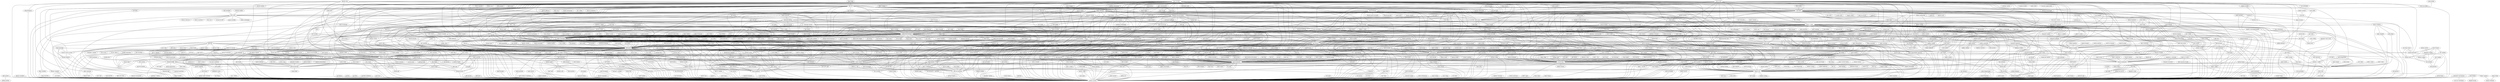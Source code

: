 graph {
"aaron durbin" [fillcolor="#e77168"]
"abhijith das" [fillcolor="#e77168"]
"abhinav pathak" [fillcolor="#e77168"]
"adam buchbinder" [fillcolor="#e77168"]
"adam henley" [fillcolor="#e77168"]
"adam litke" [fillcolor="#e77168"]
"adam radford" [fillcolor="#e77168"]
"adam tlalka" [fillcolor="#e77168"]
"adrian bunk" [fillcolor="#e77168"]
"akinobu mita" [fillcolor="#e77168"]
"al stone" [fillcolor="#e77168"]
"al viro" [fillcolor="#e77168"]
"alan cox" [fillcolor="#e77168"]
"alan hourihane" [fillcolor="#e77168"]
"alan stern" [fillcolor="#e77168"]
"alasdair g kergon" [fillcolor="#e77168"]
"alastair poole" [fillcolor="#e77168"]
"albert cahalan" [fillcolor="#e77168"]
"aleks gorelov" [fillcolor="#e77168"]
"aleksey gorelov" [fillcolor="#e77168"]
"alessandro zummo" [fillcolor="#e77168"]
"alex dubov" [fillcolor="#e77168"]
"alex sanks" [fillcolor="#e77168"]
"alex tomas" [fillcolor="#e77168"]
"alex williamson" [fillcolor="#e77168"]
"alexander bigga" [fillcolor="#e77168"]
"alexander tuschen" [fillcolor="#e77168"]
"alexander zarochentsev" [fillcolor="#e77168"]
"alexandre ratchov" [fillcolor="#e77168"]
"alexey dobriyan" [fillcolor="#e77168"]
"alexey kuznetsov" [fillcolor="#e77168"]
"alexey starikovskiy" [fillcolor="#e77168"]
"alexey y. starikovskiy" [fillcolor="#e77168"]
"alexis bruemmer" [fillcolor="#e77168"]
"alistair buxton" [fillcolor="#e77168"]
"allan stephens" [fillcolor="#e77168"]
"allan third" [fillcolor="#e77168"]
"alok n kataria" [fillcolor="#e77168"]
"amit choudhary" [fillcolor="#e77168"]
"amit gud" [fillcolor="#e77168"]
"amol lad" [fillcolor="#e77168"]
"amos waterland" [fillcolor="#e77168"]
"amy fong" [fillcolor="#e77168"]
"ananth n mavinakayanahalli" [fillcolor="#e77168"]
"anatoli antonovitch" [fillcolor="#e77168"]
"andi kleen" [fillcolor="#e77168"]
"andre noll" [fillcolor="#e77168"]
"andrea bittau" [fillcolor="#e77168"]
"andreas gruenbacher" [fillcolor="#e77168"]
"andreas herrmann" [fillcolor="#e77168"]
"andreas mohr" [fillcolor="#e77168"]
"andreas schwab" [fillcolor="#e77168"]
"andrew de quincey" [fillcolor="#e77168"]
"andrew fleming" [fillcolor="#e77168"]
"andrew morton" [fillcolor="#e77168"]
"andrew vasquez" [fillcolor="#e77168"]
"andrew victor" [fillcolor="#e77168"]
"andrey liakhovets" [fillcolor="#e77168"]
"andrey mirkin" [fillcolor="#e77168"]
"andrey panin" [fillcolor="#e77168"]
"andriy skulysh" [fillcolor="#e77168"]
"andy adamson" [fillcolor="#e77168"]
"andy fleming" [fillcolor="#e77168"]
"andy gay" [fillcolor="#e77168"]
"andy gospodarek" [fillcolor="#e77168"]
"andy shevchenko" [fillcolor="#e77168"]
"andy whitcroft" [fillcolor="#e77168"]
"aneesh kumar" [fillcolor="#e77168"]
"anil s keshavamurthy" [fillcolor="#e77168"]
"ankita garg" [fillcolor="#e77168"]
"anssi hannula" [fillcolor="#e77168"]
"anton altaparmakov" [fillcolor="#e77168"]
"anton blanchard" [fillcolor="#e77168"]
"anton vorontsov" [fillcolor="#e77168"]
"antonino a. daplas" [fillcolor="#e77168"]
"antonino daplas" [fillcolor="#e77168"]
"arjan van de ven" [fillcolor="#e77168"]
"armin schindler" [fillcolor="#e77168"]
"arnaldo carvalho de melo" [fillcolor="#e77168"]
"arnaud giersch" [fillcolor="#e77168"]
"arnaud patard" [fillcolor="#e77168"]
"arnd bergmann" [fillcolor="#e77168"]
"arne redlich" [fillcolor="#e77168"]
"aron griffis" [fillcolor="#e77168"]
"arthur kepner" [fillcolor="#e77168"]
"arthur othieno" [fillcolor="#e77168"]
"arun sharma" [fillcolor="#e77168"]
"ashok raj" [fillcolor="#e77168"]
"ashutosh naik" [fillcolor="#e77168"]
"atsushi nemoto" [fillcolor="#e77168"]
"auke kok" [fillcolor="#e77168"]
"auke-jan h kok" [fillcolor="#e77168"]
"aurelien jarno" [fillcolor="#e77168"]
"ayaz abdulla" [fillcolor="#e77168"]
"badari pulavarty" [fillcolor="#e77168"]
"balbir singh" [fillcolor="#e77168"]
"bart de schuymer" [fillcolor="#e77168"]
"bartlomiej zolnierkiewicz" [fillcolor="#e77168"]
"bas bloemsaat" [fillcolor="#e77168"]
"ben collins" [fillcolor="#e77168"]
"ben dooks" [fillcolor="#e77168"]
"ben nizette" [fillcolor="#e77168"]
"ben williamson" [fillcolor="#e77168"]
"benjamin e. marzinski" [fillcolor="#e77168"]
"benjamin herrenschmidt" [fillcolor="#e77168"]
"benjamin lahaise" [fillcolor="#e77168"]
"benjamin marzinski" [fillcolor="#e77168"]
"benoit boissinot" [fillcolor="#e77168"]
"bernhard rosenkraenzer" [fillcolor="#e77168"]
"bibo mao" [fillcolor="#e77168"]
"bill moss" [fillcolor="#e77168"]
"bill nottingham" [fillcolor="#e77168"]
"bjorn helgaas" [fillcolor="#e77168"]
"bjorn schneider" [fillcolor="#e77168"]
"bjorn steinbrink" [fillcolor="#e77168"]
"bob copeland" [fillcolor="#e77168"]
"bob moore" [fillcolor="#e77168"]
"bob picco" [fillcolor="#e77168"]
"borislav deianov" [fillcolor="#e77168"]
"borislav petkov" [fillcolor="#e77168"]
"bradley derek kite" [fillcolor="#e77168"]
"bradley kite" [fillcolor="#e77168"]
"brent casavant" [fillcolor="#e77168"]
"brian haley" [fillcolor="#e77168"]
"brian king" [fillcolor="#e77168"]
"brian walsh" [fillcolor="#e77168"]
"brice goglin" [fillcolor="#e77168"]
"bruce allan" [fillcolor="#e77168"]
"bruno ducrot" [fillcolor="#e77168"]
"bryan o'sullivan" [fillcolor="#e77168"]
"bryce harrington" [fillcolor="#e77168"]
"bryn reeves" [fillcolor="#e77168"]
"cal peake" [fillcolor="#ea826d"]
"carl-daniel hailfinger" [fillcolor="#ea826d"]
"carlos o'donell" [fillcolor="#ea826d"]
"catalin marinas" [fillcolor="#ea826d"]
"cedric le goater" [fillcolor="#ea826d"]
"chad sellers" [fillcolor="#ea826d"]
"chandra seetharaman" [fillcolor="#ea826d"]
"charles spirakis" [fillcolor="#ea826d"]
"chas williams" [fillcolor="#ea826d"]
"chris boot" [fillcolor="#ea826d"]
"chris dearman" [fillcolor="#ea826d"]
"chris lalancette" [fillcolor="#ea826d"]
"chris malley" [fillcolor="#ea826d"]
"chris mason" [fillcolor="#ea826d"]
"chris pascoe" [fillcolor="#ea826d"]
"chris snook" [fillcolor="#ea826d"]
"chris wright" [fillcolor="#ea826d"]
"christian borntraeger" [fillcolor="#ea826d"]
"christian limpach" [fillcolor="#ea826d"]
"christian merkle" [fillcolor="#ea826d"]
"christian steineck" [fillcolor="#ea826d"]
"christoph hellwig" [fillcolor="#ea826d"]
"christoph lameter" [fillcolor="#ea826d"]
"christoph pfister" [fillcolor="#ea826d"]
"christophe saout" [fillcolor="#ea826d"]
"chuck ebbert" [fillcolor="#ea826d"]
"chuck lever" [fillcolor="#ea826d"]
"chuck short" [fillcolor="#ea826d"]
"cjacker huang" [fillcolor="#ea826d"]
"claudio lanconelli" [fillcolor="#ea826d"]
"clemens ladisch" [fillcolor="#ea826d"]
"corey minyard" [fillcolor="#ea826d"]
"cornelia huck" [fillcolor="#ea826d"]
"cory olmo" [fillcolor="#ea826d"]
"coywolf qi hunt" [fillcolor="#ea826d"]
"craig hughes" [fillcolor="#ea826d"]
"craig shelley" [fillcolor="#ea826d"]
"dale farnsworth" [fillcolor="#ea826d"]
"dan cyr" [fillcolor="#ea826d"]
"dan fandrich" [fillcolor="#ea826d"]
"dan williams" [fillcolor="#ea826d"]
"dan yeisley" [fillcolor="#ea826d"]
"daniel de graaf" [fillcolor="#ea826d"]
"daniel drake" [fillcolor="#ea826d"]
"daniel jacobowitz" [fillcolor="#ea826d"]
"daniel ritz" [fillcolor="#ea826d"]
"daniel walker" [fillcolor="#ea826d"]
"daniel yeisley" [fillcolor="#ea826d"]
"daniele venzano" [fillcolor="#ea826d"]
"danny tholen" [fillcolor="#ea826d"]
"darrel goeddel" [fillcolor="#ea826d"]
"darren jenkins" [fillcolor="#ea826d"]
"darrick j. wong" [fillcolor="#ea826d"]
"dave airlie" [fillcolor="#ea826d"]
"dave arlie" [fillcolor="#ea826d"]
"dave hansen" [fillcolor="#ea826d"]
"dave jones" [fillcolor="#ea826d"]
"dave kleikamp" [fillcolor="#ea826d"]
"dave liu" [fillcolor="#ea826d"]
"dave mccracken" [fillcolor="#ea826d"]
"dave wysochanski" [fillcolor="#ea826d"]
"david anders" [fillcolor="#ea826d"]
"david barksdale" [fillcolor="#ea826d"]
"david boutcher" [fillcolor="#ea826d"]
"david brownell" [fillcolor="#ea826d"]
"david bulkow" [fillcolor="#ea826d"]
"david bussenschutt" [fillcolor="#ea826d"]
"david chinner" [fillcolor="#ea826d"]
"david gibson" [fillcolor="#ea826d"]
"david hardeman" [fillcolor="#ea826d"]
"david hollis" [fillcolor="#ea826d"]
"david howells" [fillcolor="#ea826d"]
"david hubbard" [fillcolor="#ea826d"]
"david l stevens" [fillcolor="#ea826d"]
"david m. grimes" [fillcolor="#ea826d"]
"david moore" [fillcolor="#ea826d"]
"david mosberger" [fillcolor="#ea826d"]
"david rientjes" [fillcolor="#ea826d"]
"david s. miller" [fillcolor="#ea826d"]
"david somayajulu" [fillcolor="#ea826d"]
"david teigland" [fillcolor="#ea826d"]
"david wang" [fillcolor="#ea826d"]
"david weinehall" [fillcolor="#ea826d"]
"david wilder" [fillcolor="#ea826d"]
"david woodhouse" [fillcolor="#ea826d"]
"davide libenzi" [fillcolor="#ea826d"]
"dean nelson" [fillcolor="#ea826d"]
"deepak saxena" [fillcolor="#ea826d"]
"denis m. sadykov" [fillcolor="#ea826d"]
"denis vlasenko" [fillcolor="#ea826d"]
"dennis munsie" [fillcolor="#ea826d"]
"dennis stosberg" [fillcolor="#ea826d"]
"diego beltrami" [fillcolor="#ea826d"]
"diego calleja" [fillcolor="#ea826d"]
"dimitri sivanich" [fillcolor="#ea826d"]
"dirk opfer" [fillcolor="#ea826d"]
"dmitriy monakhov" [fillcolor="#ea826d"]
"dmitriy zavin" [fillcolor="#ea826d"]
"dmitry mishin" [fillcolor="#ea826d"]
"dmitry torokhov" [fillcolor="#ea826d"]
"domen puncer" [fillcolor="#ea826d"]
"dominic cerquetti" [fillcolor="#ea826d"]
"dominik brodowski" [fillcolor="#ea826d"]
"don fry" [fillcolor="#ea826d"]
"don zickus" [fillcolor="#ea826d"]
"dotan barak" [fillcolor="#ea826d"]
"doug ledford" [fillcolor="#ea826d"]
"doug leith" [fillcolor="#ea826d"]
"doug maxey" [fillcolor="#ea826d"]
"doug thompson" [fillcolor="#ea826d"]
"doug warzecha" [fillcolor="#ea826d"]
"douglas gilbert" [fillcolor="#ea826d"]
"duncan sands" [fillcolor="#ea826d"]
"dwayne grant mcconnell" [fillcolor="#ea826d"]
"ed l. cashin" [fillcolor="#ee9c68"]
"ed lin" [fillcolor="#ee9c68"]
"ed swierk" [fillcolor="#ee9c68"]
"eiichiro oiwa" [fillcolor="#ee9c68"]
"eli cohen" [fillcolor="#ee9c68"]
"elizabeth oldham" [fillcolor="#ee9c68"]
"enrico scholz" [fillcolor="#ee9c68"]
"eran tromer" [fillcolor="#ee9c68"]
"erez zadok" [fillcolor="#ee9c68"]
"erez zilber" [fillcolor="#ee9c68"]
"eric anholt" [fillcolor="#ee9c68"]
"eric biederman" [fillcolor="#ee9c68"]
"eric dean moore" [fillcolor="#ee9c68"]
"eric dumazet" [fillcolor="#ee9c68"]
"eric eric sesterhenn" [fillcolor="#ee9c68"]
"eric moore" [fillcolor="#ee9c68"]
"eric paris" [fillcolor="#ee9c68"]
"eric sandeen" [fillcolor="#ee9c68"]
"eric sesterhenn" [fillcolor="#ee9c68"]
"eric thomas" [fillcolor="#ee9c68"]
"eric w. biederman" [fillcolor="#ee9c68"]
"erich chen" [fillcolor="#ee9c68"]
"ernie petrides" [fillcolor="#ee9c68"]
"eugene teo" [fillcolor="#ee9c68"]
"eugeny s. mints" [fillcolor="#ee9c68"]
"evgeniy polyakov" [fillcolor="#ee9c68"]
"fabio m. di nitto" [fillcolor="#ee9c68"]
"fabio massimo di nitto" [fillcolor="#ee9c68"]
"fabio olive leite" [fillcolor="#ee9c68"]
"faidon liambotis" [fillcolor="#ee9c68"]
"felix kuehling" [fillcolor="#ee9c68"]
"fernando j. pereda" [fillcolor="#ee9c68"]
"fernando luis vazquez cao" [fillcolor="#ee9c68"]
"fernando vazquez" [fillcolor="#ee9c68"]
"florin malita" [fillcolor="#ee9c68"]
"forrest zhao" [fillcolor="#ee9c68"]
"francesco fondelli" [fillcolor="#ee9c68"]
"francisco larramendi" [fillcolor="#ee9c68"]
"franck bui-huu" [fillcolor="#ee9c68"]
"francois kanounnikoff" [fillcolor="#ee9c68"]
"francois romieu" [fillcolor="#ee9c68"]
"frank haverkamp" [fillcolor="#ee9c68"]
"frank pavlic" [fillcolor="#ee9c68"]
"frank sievertsen" [fillcolor="#ee9c68"]
"fred isaman" [fillcolor="#ee9c68"]
"frederic riss" [fillcolor="#ee9c68"]
"frederik deweerdt" [fillcolor="#ee9c68"]
"fujita tomonori" [fillcolor="#ee9c68"]
"gary zambrano" [fillcolor="#f4ba6e"]
"gautham r shenoy" [fillcolor="#f4ba6e"]
"gavin lambert" [fillcolor="#f4ba6e"]
"gavin mccullagh" [fillcolor="#f4ba6e"]
"geert uytterhoeven" [fillcolor="#f4ba6e"]
"gen fukatsu" [fillcolor="#f4ba6e"]
"geoff levand" [fillcolor="#f4ba6e"]
"george g. davis" [fillcolor="#f4ba6e"]
"george hansper" [fillcolor="#f4ba6e"]
"gerald schaefer" [fillcolor="#f4ba6e"]
"gerrit renker" [fillcolor="#f4ba6e"]
"giridhar pemmasani" [fillcolor="#f4ba6e"]
"grant coady" [fillcolor="#f4ba6e"]
"grant grundler" [fillcolor="#f4ba6e"]
"greg banks" [fillcolor="#f4ba6e"]
"greg kroah-hartman" [fillcolor="#f4ba6e"]
"greg ungerer" [fillcolor="#f4ba6e"]
"guennadi liakhovetski" [fillcolor="#f4ba6e"]
"guenter kukkukk" [fillcolor="#f4ba6e"]
"guido guenther" [fillcolor="#f4ba6e"]
"guillaume munch" [fillcolor="#f4ba6e"]
"h. peter anvin" [fillcolor="#f4ba6e"]
"haavard skinnemoen" [fillcolor="#f4ba6e"]
"hannes reinecke" [fillcolor="#f4ba6e"]
"hans de goede" [fillcolor="#f4ba6e"]
"hans j. koch" [fillcolor="#f4ba6e"]
"hans verkuil" [fillcolor="#f4ba6e"]
"hansjoerg lipp" [fillcolor="#f4ba6e"]
"hartmut hackmann" [fillcolor="#f4ba6e"]
"heiko carstens" [fillcolor="#f4ba6e"]
"heiko j schick" [fillcolor="#f4ba6e"]
"helge deller" [fillcolor="#f4ba6e"]
"henrik kretzschmar" [fillcolor="#f4ba6e"]
"herbert poetzl" [fillcolor="#f4ba6e"]
"herbert xu" [fillcolor="#f4ba6e"]
"hermann kneissel" [fillcolor="#f4ba6e"]
"hermann pitton" [fillcolor="#f4ba6e"]
"hidetoshi seto" [fillcolor="#f4ba6e"]
"hirokazu takata" [fillcolor="#f4ba6e"]
"hiroshi doyu" [fillcolor="#f4ba6e"]
"hoang-nam nguyen" [fillcolor="#f4ba6e"]
"hong liu" [fillcolor="#f4ba6e"]
"horst hummel" [fillcolor="#f4ba6e"]
"hua zhong" [fillcolor="#f4ba6e"]
"hugh dickins" [fillcolor="#f4ba6e"]
"hyeonseung jang" [fillcolor="#f4ba6e"]
"hyok s. choi" [fillcolor="#f4ba6e"]
"ian abbott" [fillcolor="#fdfb72"]
"ian campbell" [fillcolor="#fdfb72"]
"ian kent" [fillcolor="#fdfb72"]
"ian mcdonald" [fillcolor="#fdfb72"]
"ian pratt" [fillcolor="#fdfb72"]
"ian s. nelson" [fillcolor="#fdfb72"]
"igor m. liplianin" [fillcolor="#fdfb72"]
"imre deak" [fillcolor="#fdfb72"]
"inaky perez-gonzalez" [fillcolor="#fdfb72"]
"ingo molnar" [fillcolor="#fdfb72"]
"ingo van lil" [fillcolor="#fdfb72"]
"ira snyder" [fillcolor="#fdfb72"]
"ira w. snyder" [fillcolor="#fdfb72"]
"ishai rabinovitz" [fillcolor="#fdfb72"]
"ismail donmez" [fillcolor="#fdfb72"]
"j. bruce fields" [fillcolor="#fdfb72"]
"jack morgenstein" [fillcolor="#fdfb72"]
"jack steiner" [fillcolor="#fdfb72"]
"jackie wu" [fillcolor="#fdfb72"]
"jake moilanen" [fillcolor="#fdfb72"]
"jakub jelinek" [fillcolor="#fdfb72"]
"jamal hadi salim" [fillcolor="#fdfb72"]
"jamal" [fillcolor="#fdfb72"]
"james bottomley" [fillcolor="#fdfb72"]
"james courtier-dutton" [fillcolor="#fdfb72"]
"james d. nurmi" [fillcolor="#fdfb72"]
"james k lewis" [fillcolor="#fdfb72"]
"james lentini" [fillcolor="#fdfb72"]
"james morris" [fillcolor="#fdfb72"]
"james simmons" [fillcolor="#fdfb72"]
"james smart" [fillcolor="#fdfb72"]
"jamie lenehan" [fillcolor="#fdfb72"]
"jamie painter" [fillcolor="#fdfb72"]
"jan altenberg" [fillcolor="#fdfb72"]
"jan beulich" [fillcolor="#fdfb72"]
"jan blunck" [fillcolor="#fdfb72"]
"jan dittmer" [fillcolor="#fdfb72"]
"jan engelhardt" [fillcolor="#fdfb72"]
"jan glauber" [fillcolor="#fdfb72"]
"jan kara" [fillcolor="#fdfb72"]
"jan luebbe" [fillcolor="#fdfb72"]
"jan mate" [fillcolor="#fdfb72"]
"jan-bernd themann" [fillcolor="#fdfb72"]
"jan-frode myklebust" [fillcolor="#fdfb72"]
"jarek poplawski" [fillcolor="#fdfb72"]
"jaroslav kysela" [fillcolor="#fdfb72"]
"jason baron" [fillcolor="#fdfb72"]
"jason gaston" [fillcolor="#fdfb72"]
"jason lunz" [fillcolor="#fdfb72"]
"jay cliburn" [fillcolor="#fdfb72"]
"jay lan" [fillcolor="#fdfb72"]
"jay vosburgh" [fillcolor="#fdfb72"]
"jean delvare" [fillcolor="#fdfb72"]
"jean tourrilhes" [fillcolor="#fdfb72"]
"jean-baptiste maneyrol" [fillcolor="#fdfb72"]
"jeff ahrenholz" [fillcolor="#fdfb72"]
"jeff dike" [fillcolor="#fdfb72"]
"jeff garzik" [fillcolor="#fdfb72"]
"jeff kirsher" [fillcolor="#fdfb72"]
"jeff mahoney" [fillcolor="#fdfb72"]
"jeff moyer" [fillcolor="#fdfb72"]
"jens axboe" [fillcolor="#fdfb72"]
"jens m. noedler" [fillcolor="#fdfb72"]
"jeremy fitzhardinge" [fillcolor="#fdfb72"]
"jeremy higdon" [fillcolor="#fdfb72"]
"jeremy kerr" [fillcolor="#fdfb72"]
"jes sorensen" [fillcolor="#fdfb72"]
"jesper juhl" [fillcolor="#fdfb72"]
"jesse barnes" [fillcolor="#fdfb72"]
"jesse brandeburg" [fillcolor="#fdfb72"]
"jian gui" [fillcolor="#fdfb72"]
"jiang bo" [fillcolor="#fdfb72"]
"jim cromie" [fillcolor="#fdfb72"]
"jim houston" [fillcolor="#fdfb72"]
"jim keniston" [fillcolor="#fdfb72"]
"jim lewis" [fillcolor="#fdfb72"]
"jiri benc" [fillcolor="#fdfb72"]
"jiri kosina" [fillcolor="#fdfb72"]
"jiri slaby" [fillcolor="#fdfb72"]
"joachim fritschi" [fillcolor="#fdfb72"]
"joakim tjernlund" [fillcolor="#fdfb72"]
"jochen issing" [fillcolor="#fdfb72"]
"jochen voss" [fillcolor="#fdfb72"]
"joel & rebecca vanderzee" [fillcolor="#fdfb72"]
"joel becker" [fillcolor="#fdfb72"]
"joerg roedel" [fillcolor="#fdfb72"]
"johann lombardi" [fillcolor="#fdfb72"]
"johannes berg" [fillcolor="#fdfb72"]
"johannes steingraeber" [fillcolor="#fdfb72"]
"john gregor" [fillcolor="#fdfb72"]
"john heffner" [fillcolor="#fdfb72"]
"john rose" [fillcolor="#fdfb72"]
"john stultz" [fillcolor="#fdfb72"]
"john w. linville" [fillcolor="#fdfb72"]
"jon loeliger" [fillcolor="#fdfb72"]
"jon mason" [fillcolor="#fdfb72"]
"jon masters" [fillcolor="#fdfb72"]
"jonathan corbet" [fillcolor="#fdfb72"]
"jonathan e brassow" [fillcolor="#fdfb72"]
"jonathan mcdowell" [fillcolor="#fdfb72"]
"jose alberto reguero" [fillcolor="#fdfb72"]
"josef 'jeff' sipek" [fillcolor="#fdfb72"]
"josef jeff sipek" [fillcolor="#fdfb72"]
"josh boyer" [fillcolor="#fdfb72"]
"josh triplett" [fillcolor="#fdfb72"]
"judith lebzelter" [fillcolor="#fdfb72"]
"juerg haefliger" [fillcolor="#fdfb72"]
"juha yrjola" [fillcolor="#fdfb72"]
"jules villard" [fillcolor="#fdfb72"]
"julian anastasov" [fillcolor="#fdfb72"]
"julien blache" [fillcolor="#fdfb72"]
"jun'ichi nomura" [fillcolor="#fdfb72"]
"justin carlson" [fillcolor="#fdfb72"]
"kai makisara" [fillcolor="#89ca7f"]
"kalle pokki" [fillcolor="#89ca7f"]
"kamezawa hiroyuki" [fillcolor="#89ca7f"]
"karl-johan karlsson" [fillcolor="#89ca7f"]
"kars de jong" [fillcolor="#89ca7f"]
"karsten keil" [fillcolor="#89ca7f"]
"karsten wiese" [fillcolor="#89ca7f"]
"kaustav majumdar" [fillcolor="#89ca7f"]
"kay sievers" [fillcolor="#89ca7f"]
"kaz kojima" [fillcolor="#89ca7f"]
"kazumoto kojima" [fillcolor="#89ca7f"]
"keios" [fillcolor="#89ca7f"]
"keith bennett" [fillcolor="#89ca7f"]
"keith mannthey" [fillcolor="#89ca7f"]
"keith owens" [fillcolor="#89ca7f"]
"keith packard" [fillcolor="#89ca7f"]
"ken chen" [fillcolor="#89ca7f"]
"kenji kaneshige" [fillcolor="#89ca7f"]
"kenneth w chen" [fillcolor="#89ca7f"]
"kenzo iwami" [fillcolor="#89ca7f"]
"keshavamurthy anil s" [fillcolor="#89ca7f"]
"kevin d. kissell" [fillcolor="#89ca7f"]
"kevin hilman" [fillcolor="#89ca7f"]
"kevin lloyd" [fillcolor="#89ca7f"]
"kim nordlund" [fillcolor="#89ca7f"]
"kim phillips" [fillcolor="#89ca7f"]
"kimball murray" [fillcolor="#89ca7f"]
"kirill korotaev" [fillcolor="#89ca7f"]
"kirill smelkov" [fillcolor="#89ca7f"]
"kjell myksvoll" [fillcolor="#89ca7f"]
"klaus frahm" [fillcolor="#89ca7f"]
"kogiidena" [fillcolor="#89ca7f"]
"komal shah" [fillcolor="#89ca7f"]
"komuro" [fillcolor="#89ca7f"]
"krishna kumar" [fillcolor="#89ca7f"]
"kristen carlson accardi" [fillcolor="#89ca7f"]
"kristian mueller" [fillcolor="#89ca7f"]
"kristoffer ericson" [fillcolor="#89ca7f"]
"krzysztof halasa" [fillcolor="#89ca7f"]
"krzysztof helt" [fillcolor="#89ca7f"]
"kumar gala" [fillcolor="#89ca7f"]
"kumar galak" [fillcolor="#89ca7f"]
"kyle mcmartin" [fillcolor="#89ca7f"]
"kylene hall" [fillcolor="#89ca7f"]
"kyungmin park" [fillcolor="#89ca7f"]
"lachlan mcilroy" [fillcolor="#89ca7f"]
"lamarque vieira souza" [fillcolor="#89ca7f"]
"larry finger" [fillcolor="#89ca7f"]
"larry woodman" [fillcolor="#89ca7f"]
"lars gjesse kjellberg" [fillcolor="#89ca7f"]
"laurent pinchart" [fillcolor="#89ca7f"]
"laurent riffard" [fillcolor="#89ca7f"]
"laurent vivier" [fillcolor="#89ca7f"]
"lee schermerhorn" [fillcolor="#89ca7f"]
"len brown" [fillcolor="#89ca7f"]
"len sorensen" [fillcolor="#89ca7f"]
"lennart poettering" [fillcolor="#89ca7f"]
"lennert buytenhek" [fillcolor="#89ca7f"]
"li yang" [fillcolor="#89ca7f"]
"liam girdwood" [fillcolor="#89ca7f"]
"lijun chen" [fillcolor="#89ca7f"]
"linas vepstas" [fillcolor="#89ca7f"]
"linus torvalds" [fillcolor="#89ca7f"]
"linus walleij" [fillcolor="#89ca7f"]
"louis nyffenegger" [fillcolor="#89ca7f"]
"luca risolia" [fillcolor="#89ca7f"]
"luca tettamanti" [fillcolor="#89ca7f"]
"luiz fernando n. capitulino" [fillcolor="#89ca7f"]
"luke ross" [fillcolor="#89ca7f"]
"luke zhang" [fillcolor="#89ca7f"]
"luming yu" [fillcolor="#89ca7f"]
"maciej w. rozycki" [fillcolor="#38b289"]
"magnus damm" [fillcolor="#38b289"]
"magnus sandin" [fillcolor="#38b289"]
"malahal naineni" [fillcolor="#38b289"]
"manasi deval" [fillcolor="#38b289"]
"maneesh soni" [fillcolor="#38b289"]
"manfred spraul" [fillcolor="#38b289"]
"manish lachwani" [fillcolor="#38b289"]
"manoj naik" [fillcolor="#38b289"]
"manu abraham" [fillcolor="#38b289"]
"manuel francisco naranjo" [fillcolor="#38b289"]
"manuel lauss" [fillcolor="#38b289"]
"mao bibo" [fillcolor="#38b289"]
"marcel holtmann" [fillcolor="#38b289"]
"marcelo tosatti" [fillcolor="#38b289"]
"marcin juszkiewicz" [fillcolor="#38b289"]
"marcus junker" [fillcolor="#38b289"]
"marek vasut" [fillcolor="#38b289"]
"marek w" [fillcolor="#38b289"]
"mariusz kozlowski" [fillcolor="#38b289"]
"mark a. greer" [fillcolor="#38b289"]
"mark assad" [fillcolor="#38b289"]
"mark fasheh" [fillcolor="#38b289"]
"mark gross" [fillcolor="#38b289"]
"mark haverkamp" [fillcolor="#38b289"]
"mark howell" [fillcolor="#38b289"]
"mark huang" [fillcolor="#38b289"]
"mark huth" [fillcolor="#38b289"]
"mark m. hoffman" [fillcolor="#38b289"]
"mark mason" [fillcolor="#38b289"]
"mark mcloughlin" [fillcolor="#38b289"]
"mark nutter" [fillcolor="#38b289"]
"martin bligh" [fillcolor="#38b289"]
"martin habbecke" [fillcolor="#38b289"]
"martin habets" [fillcolor="#38b289"]
"martin j. bligh" [fillcolor="#38b289"]
"martin josefsson" [fillcolor="#38b289"]
"martin langer" [fillcolor="#38b289"]
"martin michlmayr" [fillcolor="#38b289"]
"martin papik" [fillcolor="#38b289"]
"martin peschke" [fillcolor="#38b289"]
"martin rubli" [fillcolor="#38b289"]
"martin schwidefsky" [fillcolor="#38b289"]
"masahide nakamura" [fillcolor="#38b289"]
"masami hiramatsu" [fillcolor="#38b289"]
"masatake yamato" [fillcolor="#38b289"]
"masato noguchi" [fillcolor="#38b289"]
"mathieu avila" [fillcolor="#38b289"]
"matt domsch" [fillcolor="#38b289"]
"matt helsley" [fillcolor="#38b289"]
"matt laplante" [fillcolor="#38b289"]
"matt mackall" [fillcolor="#38b289"]
"matt porter" [fillcolor="#38b289"]
"matthew dharm" [fillcolor="#38b289"]
"matthew garrett" [fillcolor="#38b289"]
"matthew martin" [fillcolor="#38b289"]
"matthew wilcox" [fillcolor="#38b289"]
"matthias koenig" [fillcolor="#38b289"]
"matthias urlichs" [fillcolor="#38b289"]
"matthieu castet" [fillcolor="#38b289"]
"mattia dongili" [fillcolor="#38b289"]
"mauro carvalho chehab" [fillcolor="#38b289"]
"maxime bizon" [fillcolor="#38b289"]
"meelis roos" [fillcolor="#38b289"]
"mel gorman" [fillcolor="#38b289"]
"melissa howland" [fillcolor="#38b289"]
"metathronius galabant" [fillcolor="#38b289"]
"michael buesch" [fillcolor="#38b289"]
"michael chan" [fillcolor="#38b289"]
"michael ellerman" [fillcolor="#38b289"]
"michael grundy" [fillcolor="#38b289"]
"michael h. warfield" [fillcolor="#38b289"]
"michael halcrow" [fillcolor="#38b289"]
"michael hanselmann" [fillcolor="#38b289"]
"michael holzheu" [fillcolor="#38b289"]
"michael karcher" [fillcolor="#38b289"]
"michael krufky" [fillcolor="#38b289"]
"michael neuling" [fillcolor="#38b289"]
"michael opdenacker" [fillcolor="#38b289"]
"michael reed" [fillcolor="#38b289"]
"michael s. tsirkin" [fillcolor="#38b289"]
"michael tokarev" [fillcolor="#38b289"]
"michael wu" [fillcolor="#38b289"]
"michal ludvig" [fillcolor="#38b289"]
"michal majchrowicz" [fillcolor="#38b289"]
"michal miroslaw" [fillcolor="#38b289"]
"michal ostrowski" [fillcolor="#38b289"]
"michal piotrowski" [fillcolor="#38b289"]
"michal schmidt" [fillcolor="#38b289"]
"michal wronski" [fillcolor="#38b289"]
"michel daenzer" [fillcolor="#38b289"]
"miguel ojeda sandonis" [fillcolor="#38b289"]
"miika komu" [fillcolor="#38b289"]
"mikael pettersson" [fillcolor="#38b289"]
"mikael starvik" [fillcolor="#38b289"]
"mike anderson" [fillcolor="#38b289"]
"mike christie" [fillcolor="#38b289"]
"mike frysinger" [fillcolor="#38b289"]
"mike halcrow" [fillcolor="#38b289"]
"mike isely" [fillcolor="#38b289"]
"mike kravetz" [fillcolor="#38b289"]
"mike mccormack" [fillcolor="#38b289"]
"mike miller" [fillcolor="#38b289"]
"mike rapoport" [fillcolor="#38b289"]
"miklos szeredi" [fillcolor="#38b289"]
"milan broz" [fillcolor="#38b289"]
"milan svoboda" [fillcolor="#38b289"]
"mingming cao" [fillcolor="#38b289"]
"mitch williams" [fillcolor="#38b289"]
"monakhov dmitriy" [fillcolor="#38b289"]
"muli ben-yehuda" [fillcolor="#38b289"]
"muneda takahiro" [fillcolor="#38b289"]
"naranjo manuel francisco" [fillcolor="#38b289"]
"nathan lynch" [fillcolor="#38b289"]
"nathan scott" [fillcolor="#38b289"]
"neil brown" [fillcolor="#38b289"]
"neil horman" [fillcolor="#38b289"]
"nicholas nunley" [fillcolor="#38b289"]
"nick piggin" [fillcolor="#38b289"]
"nicolas graziano" [fillcolor="#38b289"]
"nicolas kaiser" [fillcolor="#38b289"]
"nicolas pitre" [fillcolor="#38b289"]
"niels kristian bech jensen" [fillcolor="#38b289"]
"nkalmala" [fillcolor="#38b289"]
"nobuhiro iwamatsu" [fillcolor="#38b289"]
"noriaki takamiya" [fillcolor="#38b289"]
"ogawa hirofumi" [fillcolor="#36b2ba"]
"olaf hering" [fillcolor="#36b2ba"]
"olaf kirch" [fillcolor="#36b2ba"]
"oleg nesterov" [fillcolor="#36b2ba"]
"oleg verych" [fillcolor="#36b2ba"]
"oliver endriss" [fillcolor="#36b2ba"]
"oliver neukum" [fillcolor="#36b2ba"]
"olivier danet" [fillcolor="#36b2ba"]
"ollie wild" [fillcolor="#36b2ba"]
"olof johansson" [fillcolor="#36b2ba"]
"om narasimhan" [fillcolor="#36b2ba"]
"ondrej zary" [fillcolor="#36b2ba"]
"or gerlitz" [fillcolor="#36b2ba"]
"pablo neira ayuso" [fillcolor="#36b2ba"]
"padraig brady" [fillcolor="#36b2ba"]
"panagiotis issaris" [fillcolor="#36b2ba"]
"pantelis antoniou" [fillcolor="#36b2ba"]
"paolo 'blaisorblade' giarrusso" [fillcolor="#36b2ba"]
"paolo ornati" [fillcolor="#36b2ba"]
"parag warudkar" [fillcolor="#36b2ba"]
"pat gefre" [fillcolor="#36b2ba"]
"patrick boettcher" [fillcolor="#36b2ba"]
"patrick caulfield" [fillcolor="#36b2ba"]
"patrick jefferson" [fillcolor="#36b2ba"]
"patrick mchardy" [fillcolor="#36b2ba"]
"paul b schroeder" [fillcolor="#36b2ba"]
"paul bonser" [fillcolor="#36b2ba"]
"paul brook" [fillcolor="#36b2ba"]
"paul clements" [fillcolor="#36b2ba"]
"paul collins" [fillcolor="#36b2ba"]
"paul e. mckenney" [fillcolor="#36b2ba"]
"paul fulghum" [fillcolor="#36b2ba"]
"paul gortmaker" [fillcolor="#36b2ba"]
"paul jackson" [fillcolor="#36b2ba"]
"paul mackerras" [fillcolor="#36b2ba"]
"paul mckenney" [fillcolor="#36b2ba"]
"paul moore" [fillcolor="#36b2ba"]
"paul mundt" [fillcolor="#36b2ba"]
"pavel emelianiov" [fillcolor="#36b2ba"]
"pavel emelianov" [fillcolor="#36b2ba"]
"pavel machek" [fillcolor="#36b2ba"]
"pavel roskin" [fillcolor="#36b2ba"]
"peer chen" [fillcolor="#36b2ba"]
"pekka enberg" [fillcolor="#36b2ba"]
"pekka j enberg" [fillcolor="#36b2ba"]
"per liden" [fillcolor="#36b2ba"]
"perceval anichini" [fillcolor="#36b2ba"]
"pete wyckoff" [fillcolor="#36b2ba"]
"pete zaitcev" [fillcolor="#36b2ba"]
"peter bergner" [fillcolor="#36b2ba"]
"peter korsgaard" [fillcolor="#36b2ba"]
"peter naulls" [fillcolor="#36b2ba"]
"peter oberparleiter" [fillcolor="#36b2ba"]
"peter osterlund" [fillcolor="#36b2ba"]
"peter watkins" [fillcolor="#36b2ba"]
"peter zijlstra" [fillcolor="#36b2ba"]
"petko manolov" [fillcolor="#36b2ba"]
"petr baudis" [fillcolor="#36b2ba"]
"petr vandrovec" [fillcolor="#36b2ba"]
"ph. marek" [fillcolor="#36b2ba"]
"phil dibowitz" [fillcolor="#36b2ba"]
"philipp zabel" [fillcolor="#36b2ba"]
"philippe de muyter" [fillcolor="#36b2ba"]
"phillip hellewell" [fillcolor="#36b2ba"]
"phillip susi" [fillcolor="#36b2ba"]
"pierre ossman" [fillcolor="#36b2ba"]
"ping cheng" [fillcolor="#36b2ba"]
"prasanna s panchamukhi" [fillcolor="#36b2ba"]
"prasanna s.p" [fillcolor="#36b2ba"]
"rafael j. wysocki" [fillcolor="#5c76b4"]
"rafal bilski" [fillcolor="#5c76b4"]
"raghavendra biligiri" [fillcolor="#5c76b4"]
"ralf baechle" [fillcolor="#5c76b4"]
"ralph campbell" [fillcolor="#5c76b4"]
"ralph wuerthner" [fillcolor="#5c76b4"]
"ram gupta" [fillcolor="#5c76b4"]
"randy dunlap" [fillcolor="#5c76b4"]
"randy vinson" [fillcolor="#5c76b4"]
"ranjit manomohan" [fillcolor="#5c76b4"]
"raphael assenat" [fillcolor="#5c76b4"]
"ravi anand" [fillcolor="#5c76b4"]
"ravikiran g thirumalai" [fillcolor="#5c76b4"]
"ray lehtiniemi" [fillcolor="#5c76b4"]
"raymond mantchala" [fillcolor="#5c76b4"]
"reiner herrmann" [fillcolor="#5c76b4"]
"reinette chatre" [fillcolor="#5c76b4"]
"ricardo cerqueira" [fillcolor="#5c76b4"]
"riccardo magliocchetti" [fillcolor="#5c76b4"]
"richard curnow" [fillcolor="#5c76b4"]
"richard fish" [fillcolor="#5c76b4"]
"richard knutsson" [fillcolor="#5c76b4"]
"richard purdie" [fillcolor="#5c76b4"]
"richard sandiford" [fillcolor="#5c76b4"]
"rick koch" [fillcolor="#5c76b4"]
"rik snel" [fillcolor="#5c76b4"]
"robert olsson" [fillcolor="#5c76b4"]
"robert p. j. day" [fillcolor="#5c76b4"]
"robert s peterson" [fillcolor="#5c76b4"]
"robert schulze" [fillcolor="#5c76b4"]
"robert walsh" [fillcolor="#5c76b4"]
"robin holt" [fillcolor="#5c76b4"]
"rodolfo giometti" [fillcolor="#5c76b4"]
"roger gammans" [fillcolor="#5c76b4"]
"roger lucas" [fillcolor="#5c76b4"]
"roland dreier" [fillcolor="#5c76b4"]
"roland mcgrath" [fillcolor="#5c76b4"]
"roland scheidegger" [fillcolor="#5c76b4"]
"rolf eike beer" [fillcolor="#5c76b4"]
"roman zippel" [fillcolor="#5c76b4"]
"ron mercer" [fillcolor="#5c76b4"]
"ross biro" [fillcolor="#5c76b4"]
"roy zang" [fillcolor="#5c76b4"]
"rudolf marek" [fillcolor="#5c76b4"]
"russ anderson" [fillcolor="#5c76b4"]
"russell cattelan" [fillcolor="#5c76b4"]
"russell king" [fillcolor="#5c76b4"]
"rusty russell" [fillcolor="#5c76b4"]
"ryan o'hara" [fillcolor="#5c76b4"]
"ryan s. arnold" [fillcolor="#5c76b4"]
"ryusuke sakato" [fillcolor="#5c76b4"]
"sam bishop" [fillcolor="#5c76b4"]
"sam hocevar" [fillcolor="#5c76b4"]
"sam ravnborg" [fillcolor="#5c76b4"]
"sam vaughan" [fillcolor="#5c76b4"]
"sam vilain" [fillcolor="#5c76b4"]
"samuel ortiz" [fillcolor="#5c76b4"]
"samuel tardieu" [fillcolor="#5c76b4"]
"santiago leon" [fillcolor="#5c76b4"]
"sascha hauer" [fillcolor="#5c76b4"]
"sasha khapyorsky" [fillcolor="#5c76b4"]
"satoru takeuchi" [fillcolor="#5c76b4"]
"scott ashcroft" [fillcolor="#5c76b4"]
"scott kilau" [fillcolor="#5c76b4"]
"scott murray" [fillcolor="#5c76b4"]
"scott wood" [fillcolor="#5c76b4"]
"sean hefty" [fillcolor="#5c76b4"]
"sean young" [fillcolor="#5c76b4"]
"segher boessenkool" [fillcolor="#5c76b4"]
"seokmann ju" [fillcolor="#5c76b4"]
"serge e. hallyn" [fillcolor="#5c76b4"]
"sergei haller" [fillcolor="#5c76b4"]
"sergei shtylylov" [fillcolor="#5c76b4"]
"sergei shtylyov" [fillcolor="#5c76b4"]
"sergey kononenko" [fillcolor="#5c76b4"]
"sergey vlasov" [fillcolor="#5c76b4"]
"shai fultheim" [fillcolor="#5c76b4"]
"shailabh nagar" [fillcolor="#5c76b4"]
"shailendra tripathi" [fillcolor="#5c76b4"]
"shaohua li" [fillcolor="#5c76b4"]
"sharyathi nagesh" [fillcolor="#5c76b4"]
"shaun jackman" [fillcolor="#5c76b4"]
"shem multinymous" [fillcolor="#5c76b4"]
"shlomi gridish" [fillcolor="#5c76b4"]
"simon horman" [fillcolor="#5c76b4"]
"simon tatham" [fillcolor="#5c76b4"]
"skip hansen" [fillcolor="#5c76b4"]
"sonic zhang" [fillcolor="#5c76b4"]
"soos peter" [fillcolor="#5c76b4"]
"sridhar samudrala" [fillcolor="#5c76b4"]
"srinivasa ds" [fillcolor="#5c76b4"]
"stefan bader" [fillcolor="#5c76b4"]
"stefan richter" [fillcolor="#5c76b4"]
"stefan schmidt" [fillcolor="#5c76b4"]
"stefan weinhuber" [fillcolor="#5c76b4"]
"stephan mueller" [fillcolor="#5c76b4"]
"stephane eranian" [fillcolor="#5c76b4"]
"stephen hemminger" [fillcolor="#5c76b4"]
"stephen rothwell" [fillcolor="#5c76b4"]
"stephen smalley" [fillcolor="#5c76b4"]
"stephen tweedie" [fillcolor="#5c76b4"]
"steve dickson" [fillcolor="#5c76b4"]
"steve french" [fillcolor="#5c76b4"]
"steve grubb" [fillcolor="#5c76b4"]
"steve whitehouse" [fillcolor="#5c76b4"]
"steve wise" [fillcolor="#5c76b4"]
"steven haigh" [fillcolor="#5c76b4"]
"steven rostedt" [fillcolor="#5c76b4"]
"steven toth" [fillcolor="#5c76b4"]
"steven whitehouse" [fillcolor="#5c76b4"]
"stphane witzmann" [fillcolor="#5c76b4"]
"stuart menefy" [fillcolor="#5c76b4"]
"sujoy gupta" [fillcolor="#5c76b4"]
"sukadev bhattiprolu" [fillcolor="#5c76b4"]
"sumant patro" [fillcolor="#5c76b4"]
"sunil mushran" [fillcolor="#5c76b4"]
"suparna bhattacharya" [fillcolor="#5c76b4"]
"suresh siddha" [fillcolor="#5c76b4"]
"sven anders" [fillcolor="#5c76b4"]
"sven luther" [fillcolor="#5c76b4"]
"swen schillig" [fillcolor="#5c76b4"]
"takamiya noriaki" [fillcolor="#525298"]
"takashi iwai" [fillcolor="#525298"]
"takashi ohmasa" [fillcolor="#525298"]
"takashi yoshii" [fillcolor="#525298"]
"takenori nagano" [fillcolor="#525298"]
"takeo takahashi" [fillcolor="#525298"]
"tanya jiang" [fillcolor="#525298"]
"tejun heo" [fillcolor="#525298"]
"theodore ts'o" [fillcolor="#525298"]
"thiago galesi" [fillcolor="#525298"]
"thibaut varene" [fillcolor="#525298"]
"thiemo seufer" [fillcolor="#525298"]
"thierry vignaud" [fillcolor="#525298"]
"thomas backlund" [fillcolor="#525298"]
"thomas chou" [fillcolor="#525298"]
"thomas gleixner" [fillcolor="#525298"]
"thomas graf" [fillcolor="#525298"]
"thomas hellstrom" [fillcolor="#525298"]
"thomas king" [fillcolor="#525298"]
"thomas klein" [fillcolor="#525298"]
"thomas koeller" [fillcolor="#525298"]
"thomas maier" [fillcolor="#525298"]
"thomas petazzoni" [fillcolor="#525298"]
"tiger yang" [fillcolor="#525298"]
"tigran aivazian" [fillcolor="#525298"]
"tilman sauerbeck" [fillcolor="#525298"]
"tilman schmidt" [fillcolor="#525298"]
"tim shimmin" [fillcolor="#525298"]
"timo teras" [fillcolor="#525298"]
"timur tabi" [fillcolor="#525298"]
"tobias klauser" [fillcolor="#525298"]
"tobias lorenz" [fillcolor="#525298"]
"tobias oed" [fillcolor="#525298"]
"tobin davis" [fillcolor="#525298"]
"tom rini" [fillcolor="#525298"]
"tom tucker" [fillcolor="#525298"]
"tom zanussi" [fillcolor="#525298"]
"tony breeds" [fillcolor="#525298"]
"tony lindgren" [fillcolor="#525298"]
"tony luck" [fillcolor="#525298"]
"tony olech" [fillcolor="#525298"]
"toralf foerster" [fillcolor="#525298"]
"toshinobu sugioka" [fillcolor="#525298"]
"toyo abe" [fillcolor="#525298"]
"trent piepho" [fillcolor="#525298"]
"trond myklebust" [fillcolor="#525298"]
"troy heber" [fillcolor="#525298"]
"ulisses furquim" [fillcolor="#525298"]
"ulrich drepper" [fillcolor="#525298"]
"ulrich kunitz" [fillcolor="#525298"]
"unai uribarri" [fillcolor="#525298"]
"uwe bugla" [fillcolor="#525298"]
"uwe zeisberger" [fillcolor="#525298"]
"vadim lobanov" [fillcolor="#785a9b"]
"valerie henson" [fillcolor="#785a9b"]
"vasily averin" [fillcolor="#785a9b"]
"vasily tarasov" [fillcolor="#785a9b"]
"venkat yekkirala" [fillcolor="#785a9b"]
"venkatesh pallipadi" [fillcolor="#785a9b"]
"ville nuorvala" [fillcolor="#785a9b"]
"ville syrjala" [fillcolor="#785a9b"]
"ville tervo" [fillcolor="#785a9b"]
"vitaly bordug" [fillcolor="#785a9b"]
"vitaly wool" [fillcolor="#785a9b"]
"vivek goyal" [fillcolor="#785a9b"]
"vlad apostolov" [fillcolor="#785a9b"]
"vlad yasevich" [fillcolor="#785a9b"]
"vladimir avdonin" [fillcolor="#785a9b"]
"vladimir p lebedev" [fillcolor="#785a9b"]
"vladislav yasevich" [fillcolor="#785a9b"]
"vojtech pavlik" [fillcolor="#785a9b"]
"wendy cheng" [fillcolor="#785a9b"]
"werner lemberg" [fillcolor="#785a9b"]
"wesley pa4wdh" [fillcolor="#785a9b"]
"will schmidt" [fillcolor="#785a9b"]
"william lee irwin iii" [fillcolor="#785a9b"]
"wim van sebroeck" [fillcolor="#785a9b"]
"wink saville" [fillcolor="#785a9b"]
"wolfgang muees" [fillcolor="#785a9b"]
"wong hoi sing edison" [fillcolor="#785a9b"]
"yanmin zhang" [fillcolor="#af6da4"]
"yasunori goto" [fillcolor="#af6da4"]
"yasuyuki kozakai" [fillcolor="#af6da4"]
"yeasah pell" [fillcolor="#af6da4"]
"yehuda sadeh weinraub" [fillcolor="#af6da4"]
"yin olivia" [fillcolor="#af6da4"]
"yinghai lu" [fillcolor="#af6da4"]
"yoichi yuasa" [fillcolor="#af6da4"]
"yoshifuji hideaki" [fillcolor="#af6da4"]
"yoshinori sato" [fillcolor="#af6da4"]
"yuan mu" [fillcolor="#af6da4"]
"yvan seth" [fillcolor="#af6da4"]
"zach brown" [fillcolor="#af6da4"]
"zachary amsden" [fillcolor="#af6da4"]
"zhang wei" [fillcolor="#af6da4"]
"zhu yi" [fillcolor="#af6da4"]
"zoltan menyhart" [fillcolor="#af6da4"]
"zou nan hai" [fillcolor="#af6da4"]
"aaron durbin" -- "andi kleen";
"abhijith das" -- "steven whitehouse";
"abhinav pathak" -- "herbert xu";
"abhinav pathak" -- "jeff ahrenholz";
"adam buchbinder" -- "dmitry torokhov";
"adam buchbinder" -- "dominic cerquetti";
"adam henley" -- "andi kleen";
"adam litke" -- "david gibson";
"adam litke" -- "hugh dickins";
"adam radford" -- "james bottomley";
"adam tlalka" -- "alan cox";
"adrian bunk" -- "alan cox";
"adrian bunk" -- "alessandro zummo";
"adrian bunk" -- "andi kleen";
"adrian bunk" -- "andrew morton";
"adrian bunk" -- "antonino daplas";
"adrian bunk" -- "cedric le goater";
"adrian bunk" -- "chas williams";
"adrian bunk" -- "christian borntraeger";
"adrian bunk" -- "dave airlie";
"adrian bunk" -- "dave jones";
"adrian bunk" -- "dave mccracken";
"adrian bunk" -- "david howells";
"adrian bunk" -- "david s. miller";
"adrian bunk" -- "david teigland";
"adrian bunk" -- "erez zadok";
"adrian bunk" -- "eric paris";
"adrian bunk" -- "eric sesterhenn";
"adrian bunk" -- "florin malita";
"adrian bunk" -- "greg kroah-hartman";
"adrian bunk" -- "haavard skinnemoen";
"adrian bunk" -- "henrik kretzschmar";
"adrian bunk" -- "herbert xu";
"adrian bunk" -- "james morris";
"adrian bunk" -- "jean delvare";
"adrian bunk" -- "jeff garzik";
"adrian bunk" -- "jim cromie";
"adrian bunk" -- "komal shah";
"adrian bunk" -- "larry finger";
"adrian bunk" -- "mark fasheh";
"adrian bunk" -- "mark haverkamp";
"adrian bunk" -- "matt laplante";
"adrian bunk" -- "matthew martin";
"adrian bunk" -- "mauro carvalho chehab";
"adrian bunk" -- "michael opdenacker";
"adrian bunk" -- "michal piotrowski";
"adrian bunk" -- "michal wronski";
"adrian bunk" -- "muneda takahiro";
"adrian bunk" -- "neil brown";
"adrian bunk" -- "paolo ornati";
"adrian bunk" -- "patrick boettcher";
"adrian bunk" -- "paul e. mckenney";
"adrian bunk" -- "paul jackson";
"adrian bunk" -- "paul mackerras";
"adrian bunk" -- "paul mckenney";
"adrian bunk" -- "randy dunlap";
"adrian bunk" -- "riccardo magliocchetti";
"adrian bunk" -- "rolf eike beer";
"adrian bunk" -- "samuel tardieu";
"adrian bunk" -- "serge e. hallyn";
"adrian bunk" -- "sridhar samudrala";
"adrian bunk" -- "stefan richter";
"adrian bunk" -- "stephan mueller";
"adrian bunk" -- "steven whitehouse";
"adrian bunk" -- "takashi iwai";
"adrian bunk" -- "theodore ts'o";
"adrian bunk" -- "tigran aivazian";
"adrian bunk" -- "trond myklebust";
"adrian bunk" -- "uwe zeisberger";
"akinobu mita" -- "alan cox";
"akinobu mita" -- "andrew morton";
"akinobu mita" -- "dave kleikamp";
"akinobu mita" -- "david s. miller";
"akinobu mita" -- "doug thompson";
"akinobu mita" -- "greg kroah-hartman";
"akinobu mita" -- "herbert xu";
"akinobu mita" -- "james morris";
"akinobu mita" -- "jeff garzik";
"akinobu mita" -- "karsten keil";
"akinobu mita" -- "mark fasheh";
"akinobu mita" -- "martin schwidefsky";
"akinobu mita" -- "scott murray";
"akinobu mita" -- "trond myklebust";
"akinobu mita" -- "wim van sebroeck";
"al stone" -- "tony luck";
"al viro" -- "alexey dobriyan";
"al viro" -- "andrew morton";
"al viro" -- "david s. miller";
"al viro" -- "eric paris";
"al viro" -- "jeff dike";
"al viro" -- "jeff garzik";
"al viro" -- "josef jeff sipek";
"al viro" -- "linus torvalds";
"al viro" -- "olof johansson";
"al viro" -- "paul jackson";
"al viro" -- "paul mackerras";
"al viro" -- "steve grubb";
"al viro" -- "steven whitehouse";
"al viro" -- "trond myklebust";
"alan cox" -- "alexey dobriyan";
"alan cox" -- "anatoli antonovitch";
"alan cox" -- "andi kleen";
"alan cox" -- "andrew morton";
"alan cox" -- "antonino daplas";
"alan cox" -- "arjan van de ven";
"alan cox" -- "benjamin herrenschmidt";
"alan cox" -- "dave jones";
"alan cox" -- "david brownell";
"alan cox" -- "david s. miller";
"alan cox" -- "ed l. cashin";
"alan cox" -- "eiichiro oiwa";
"alan cox" -- "eric w. biederman";
"alan cox" -- "greg kroah-hartman";
"alan cox" -- "james bottomley";
"alan cox" -- "james morris";
"alan cox" -- "jeff dike";
"alan cox" -- "jeff garzik";
"alan cox" -- "jeremy higdon";
"alan cox" -- "jesse barnes";
"alan cox" -- "jiri slaby";
"alan cox" -- "karsten keil";
"alan cox" -- "linus torvalds";
"alan cox" -- "marcin juszkiewicz";
"alan cox" -- "matt laplante";
"alan cox" -- "matt mackall";
"alan cox" -- "matthew wilcox";
"alan cox" -- "matthias urlichs";
"alan cox" -- "mauro carvalho chehab";
"alan cox" -- "michael opdenacker";
"alan cox" -- "muli ben-yehuda";
"alan cox" -- "ogawa hirofumi";
"alan cox" -- "patrick jefferson";
"alan cox" -- "paul mundt";
"alan cox" -- "peer chen";
"alan cox" -- "ralf baechle";
"alan cox" -- "randy dunlap";
"alan cox" -- "rolf eike beer";
"alan cox" -- "russell king";
"alan cox" -- "samuel tardieu";
"alan cox" -- "scott kilau";
"alan cox" -- "sergey vlasov";
"alan cox" -- "stephen smalley";
"alan cox" -- "takashi iwai";
"alan cox" -- "tobias oed";
"alan cox" -- "wim van sebroeck";
"alan cox" -- "yoichi yuasa";
"alan hourihane" -- "dave airlie";
"alan stern" -- "andrew morton";
"alan stern" -- "greg kroah-hartman";
"alan stern" -- "henrik kretzschmar";
"alan stern" -- "james bottomley";
"alan stern" -- "matthew dharm";
"alan stern" -- "paul e. mckenney";
"alan stern" -- "phil dibowitz";
"alasdair g kergon" -- "andrew morton";
"alasdair g kergon" -- "bryn reeves";
"alasdair g kergon" -- "greg kroah-hartman";
"alasdair g kergon" -- "ishai rabinovitz";
"alasdair g kergon" -- "jonathan e brassow";
"alasdair g kergon" -- "kay sievers";
"alasdair g kergon" -- "mark mcloughlin";
"alasdair g kergon" -- "michal miroslaw";
"alasdair g kergon" -- "milan broz";
"alasdair g kergon" -- "stefan bader";
"alastair poole" -- "mauro carvalho chehab";
"albert cahalan" -- "linus torvalds";
"aleks gorelov" -- "aleksey gorelov";
"aleks gorelov" -- "andrew morton";
"alessandro zummo" -- "andrew morton";
"alessandro zummo" -- "atsushi nemoto";
"alessandro zummo" -- "david brownell";
"alessandro zummo" -- "jean-baptiste maneyrol";
"alex dubov" -- "pierre ossman";
"alex sanks" -- "greg kroah-hartman";
"alex tomas" -- "dave kleikamp";
"alex williamson" -- "david mosberger";
"alex williamson" -- "tony luck";
"alexander bigga" -- "ralf baechle";
"alexander tuschen" -- "patrick boettcher";
"alexander zarochentsev" -- "andrew morton";
"alexander zarochentsev" -- "eric eric sesterhenn";
"alexandre ratchov" -- "andrew morton";
"alexandre ratchov" -- "dave kleikamp";
"alexey dobriyan" -- "andrew morton";
"alexey dobriyan" -- "benjamin herrenschmidt";
"alexey dobriyan" -- "christoph hellwig";
"alexey dobriyan" -- "corey minyard";
"alexey dobriyan" -- "darren jenkins";
"alexey dobriyan" -- "dave jones";
"alexey dobriyan" -- "david s. miller";
"alexey dobriyan" -- "greg kroah-hartman";
"alexey dobriyan" -- "ingo molnar";
"alexey dobriyan" -- "james bottomley";
"alexey dobriyan" -- "jean delvare";
"alexey dobriyan" -- "jeff garzik";
"alexey dobriyan" -- "jens axboe";
"alexey dobriyan" -- "kyle mcmartin";
"alexey dobriyan" -- "nathan scott";
"alexey dobriyan" -- "neil brown";
"alexey dobriyan" -- "ogawa hirofumi";
"alexey dobriyan" -- "patrick boettcher";
"alexey dobriyan" -- "patrick mchardy";
"alexey dobriyan" -- "paul mundt";
"alexey dobriyan" -- "stephen tweedie";
"alexey dobriyan" -- "steven whitehouse";
"alexey dobriyan" -- "trond myklebust";
"alexey kuznetsov" -- "david s. miller";
"alexey kuznetsov" -- "dmitry mishin";
"alexey kuznetsov" -- "kirill korotaev";
"alexey starikovskiy" -- "bob moore";
"alexey starikovskiy" -- "dave jones";
"alexey starikovskiy" -- "denis m. sadykov";
"alexey starikovskiy" -- "len brown";
"alexey starikovskiy" -- "venkatesh pallipadi";
"alexey y. starikovskiy" -- "denis m. sadykov";
"alexey y. starikovskiy" -- "len brown";
"alexis bruemmer" -- "james bottomley";
"alistair buxton" -- "patrick boettcher";
"allan stephens" -- "lijun chen";
"allan stephens" -- "per liden";
"allan third" -- "patrick boettcher";
"alok n kataria" -- "christoph lameter";
"alok n kataria" -- "ravikiran g thirumalai";
"alok n kataria" -- "shai fultheim";
"amit choudhary" -- "manu abraham";
"amit choudhary" -- "takashi iwai";
"amit gud" -- "greg kroah-hartman";
"amit gud" -- "jiri slaby";
"amol lad" -- "andrew morton";
"amol lad" -- "dave airlie";
"amol lad" -- "david woodhouse";
"amol lad" -- "evgeniy polyakov";
"amol lad" -- "greg kroah-hartman";
"amol lad" -- "karsten keil";
"amol lad" -- "takashi iwai";
"amol lad" -- "wim van sebroeck";
"amos waterland" -- "andrew morton";
"amos waterland" -- "paul mackerras";
"amy fong" -- "paul mackerras";
"ananth n mavinakayanahalli" -- "andrew morton";
"ananth n mavinakayanahalli" -- "anil s keshavamurthy";
"ananth n mavinakayanahalli" -- "jim keniston";
"ananth n mavinakayanahalli" -- "mao bibo";
"ananth n mavinakayanahalli" -- "prasanna s panchamukhi";
"andi kleen" -- "andrew morton";
"andi kleen" -- "arjan van de ven";
"andi kleen" -- "ashok raj";
"andi kleen" -- "bjorn helgaas";
"andi kleen" -- "brice goglin";
"andi kleen" -- "chuck ebbert";
"andi kleen" -- "corey minyard";
"andi kleen" -- "darrick j. wong";
"andi kleen" -- "dave jones";
"andi kleen" -- "david woodhouse";
"andi kleen" -- "diego calleja";
"andi kleen" -- "dmitriy zavin";
"andi kleen" -- "don zickus";
"andi kleen" -- "eric w. biederman";
"andi kleen" -- "fernando vazquez";
"andi kleen" -- "h. peter anvin";
"andi kleen" -- "haavard skinnemoen";
"andi kleen" -- "ian campbell";
"andi kleen" -- "ingo molnar";
"andi kleen" -- "jan beulich";
"andi kleen" -- "jason baron";
"andi kleen" -- "jeremy fitzhardinge";
"andi kleen" -- "jon mason";
"andi kleen" -- "keith mannthey";
"andi kleen" -- "keith owens";
"andi kleen" -- "kyle mcmartin";
"andi kleen" -- "linus torvalds";
"andi kleen" -- "magnus damm";
"andi kleen" -- "mao bibo";
"andi kleen" -- "matthew garrett";
"andi kleen" -- "mike mccormack";
"andi kleen" -- "muli ben-yehuda";
"andi kleen" -- "paolo 'blaisorblade' giarrusso";
"andi kleen" -- "rafael j. wysocki";
"andi kleen" -- "randy dunlap";
"andi kleen" -- "rusty russell";
"andi kleen" -- "shaohua li";
"andi kleen" -- "stefan richter";
"andi kleen" -- "stephane eranian";
"andi kleen" -- "steven rostedt";
"andi kleen" -- "toyo abe";
"andi kleen" -- "venkatesh pallipadi";
"andi kleen" -- "vivek goyal";
"andi kleen" -- "vojtech pavlik";
"andi kleen" -- "yasunori goto";
"andi kleen" -- "yinghai lu";
"andi kleen" -- "zachary amsden";
"andre noll" -- "linus torvalds";
"andre noll" -- "mel gorman";
"andrea bittau" -- "arnaldo carvalho de melo";
"andreas gruenbacher" -- "andrew morton";
"andreas gruenbacher" -- "randy dunlap";
"andreas herrmann" -- "heiko carstens";
"andreas herrmann" -- "james bottomley";
"andreas mohr" -- "andrew morton";
"andreas mohr" -- "jens axboe";
"andreas schwab" -- "takashi iwai";
"andrew de quincey" -- "bradley derek kite";
"andrew de quincey" -- "chris pascoe";
"andrew de quincey" -- "christoph pfister";
"andrew de quincey" -- "igor m. liplianin";
"andrew de quincey" -- "manu abraham";
"andrew de quincey" -- "mauro carvalho chehab";
"andrew de quincey" -- "michael krufky";
"andrew de quincey" -- "trent piepho";
"andrew fleming" -- "andy fleming";
"andrew fleming" -- "paul mackerras";
"andrew morton" -- "andrew vasquez";
"andrew morton" -- "andrey mirkin";
"andrew morton" -- "andrey panin";
"andrew morton" -- "andy gay";
"andrew morton" -- "aneesh kumar";
"andrew morton" -- "anil s keshavamurthy";
"andrew morton" -- "ankita garg";
"andrew morton" -- "anton altaparmakov";
"andrew morton" -- "antonino a. daplas";
"andrew morton" -- "antonino daplas";
"andrew morton" -- "arjan van de ven";
"andrew morton" -- "armin schindler";
"andrew morton" -- "arnaud giersch";
"andrew morton" -- "arnd bergmann";
"andrew morton" -- "arun sharma";
"andrew morton" -- "ashutosh naik";
"andrew morton" -- "atsushi nemoto";
"andrew morton" -- "auke kok";
"andrew morton" -- "badari pulavarty";
"andrew morton" -- "balbir singh";
"andrew morton" -- "bartlomiej zolnierkiewicz";
"andrew morton" -- "ben collins";
"andrew morton" -- "ben dooks";
"andrew morton" -- "benjamin herrenschmidt";
"andrew morton" -- "benjamin lahaise";
"andrew morton" -- "bjorn helgaas";
"andrew morton" -- "bjorn steinbrink";
"andrew morton" -- "bob copeland";
"andrew morton" -- "bob picco";
"andrew morton" -- "brent casavant";
"andrew morton" -- "brian king";
"andrew morton" -- "brian walsh";
"andrew morton" -- "bryan o'sullivan";
"andrew morton" -- "cal peake";
"andrew morton" -- "cedric le goater";
"andrew morton" -- "chandra seetharaman";
"andrew morton" -- "chris boot";
"andrew morton" -- "chris mason";
"andrew morton" -- "chris snook";
"andrew morton" -- "chris wright";
"andrew morton" -- "christoph hellwig";
"andrew morton" -- "christoph lameter";
"andrew morton" -- "chuck ebbert";
"andrew morton" -- "cjacker huang";
"andrew morton" -- "clemens ladisch";
"andrew morton" -- "corey minyard";
"andrew morton" -- "cornelia huck";
"andrew morton" -- "daniel drake";
"andrew morton" -- "daniel ritz";
"andrew morton" -- "daniel walker";
"andrew morton" -- "dave airlie";
"andrew morton" -- "dave hansen";
"andrew morton" -- "dave jones";
"andrew morton" -- "dave kleikamp";
"andrew morton" -- "dave mccracken";
"andrew morton" -- "david barksdale";
"andrew morton" -- "david brownell";
"andrew morton" -- "david bulkow";
"andrew morton" -- "david gibson";
"andrew morton" -- "david hardeman";
"andrew morton" -- "david howells";
"andrew morton" -- "david rientjes";
"andrew morton" -- "david s. miller";
"andrew morton" -- "david woodhouse";
"andrew morton" -- "davide libenzi";
"andrew morton" -- "deepak saxena";
"andrew morton" -- "denis vlasenko";
"andrew morton" -- "diego calleja";
"andrew morton" -- "dmitriy monakhov";
"andrew morton" -- "dmitry torokhov";
"andrew morton" -- "dominic cerquetti";
"andrew morton" -- "dominik brodowski";
"andrew morton" -- "doug thompson";
"andrew morton" -- "doug warzecha";
"andrew morton" -- "duncan sands";
"andrew morton" -- "ed swierk";
"andrew morton" -- "eric biederman";
"andrew morton" -- "eric dean moore";
"andrew morton" -- "eric dumazet";
"andrew morton" -- "eric paris";
"andrew morton" -- "eric sandeen";
"andrew morton" -- "eric sesterhenn";
"andrew morton" -- "eric w. biederman";
"andrew morton" -- "erich chen";
"andrew morton" -- "ernie petrides";
"andrew morton" -- "fabio olive leite";
"andrew morton" -- "florin malita";
"andrew morton" -- "francisco larramendi";
"andrew morton" -- "franck bui-huu";
"andrew morton" -- "francois romieu";
"andrew morton" -- "frederik deweerdt";
"andrew morton" -- "gautham r shenoy";
"andrew morton" -- "geert uytterhoeven";
"andrew morton" -- "giridhar pemmasani";
"andrew morton" -- "grant grundler";
"andrew morton" -- "greg banks";
"andrew morton" -- "greg kroah-hartman";
"andrew morton" -- "haavard skinnemoen";
"andrew morton" -- "hannes reinecke";
"andrew morton" -- "hansjoerg lipp";
"andrew morton" -- "heiko carstens";
"andrew morton" -- "henrik kretzschmar";
"andrew morton" -- "herbert xu";
"andrew morton" -- "hirokazu takata";
"andrew morton" -- "hua zhong";
"andrew morton" -- "hugh dickins";
"andrew morton" -- "ian kent";
"andrew morton" -- "ian s. nelson";
"andrew morton" -- "inaky perez-gonzalez";
"andrew morton" -- "ingo molnar";
"andrew morton" -- "james bottomley";
"andrew morton" -- "james k lewis";
"andrew morton" -- "james morris";
"andrew morton" -- "james simmons";
"andrew morton" -- "james smart";
"andrew morton" -- "jan blunck";
"andrew morton" -- "jan kara";
"andrew morton" -- "jan mate";
"andrew morton" -- "jan-frode myklebust";
"andrew morton" -- "jason lunz";
"andrew morton" -- "jay lan";
"andrew morton" -- "jean delvare";
"andrew morton" -- "jean tourrilhes";
"andrew morton" -- "jeff dike";
"andrew morton" -- "jeff garzik";
"andrew morton" -- "jeff mahoney";
"andrew morton" -- "jeff moyer";
"andrew morton" -- "jens axboe";
"andrew morton" -- "jens m. noedler";
"andrew morton" -- "jeremy fitzhardinge";
"andrew morton" -- "jeremy higdon";
"andrew morton" -- "jes sorensen";
"andrew morton" -- "jesper juhl";
"andrew morton" -- "jesse barnes";
"andrew morton" -- "jim cromie";
"andrew morton" -- "jim keniston";
"andrew morton" -- "jiri slaby";
"andrew morton" -- "joel & rebecca vanderzee";
"andrew morton" -- "joel becker";
"andrew morton" -- "johann lombardi";
"andrew morton" -- "john stultz";
"andrew morton" -- "john w. linville";
"andrew morton" -- "jonathan corbet";
"andrew morton" -- "jonathan mcdowell";
"andrew morton" -- "josef 'jeff' sipek";
"andrew morton" -- "josh triplett";
"andrew morton" -- "judith lebzelter";
"andrew morton" -- "jun'ichi nomura";
"andrew morton" -- "kamezawa hiroyuki";
"andrew morton" -- "karsten keil";
"andrew morton" -- "kaustav majumdar";
"andrew morton" -- "kazumoto kojima";
"andrew morton" -- "keith mannthey";
"andrew morton" -- "keith owens";
"andrew morton" -- "ken chen";
"andrew morton" -- "kenji kaneshige";
"andrew morton" -- "kirill korotaev";
"andrew morton" -- "kirill smelkov";
"andrew morton" -- "komal shah";
"andrew morton" -- "kristen carlson accardi";
"andrew morton" -- "kyle mcmartin";
"andrew morton" -- "kylene hall";
"andrew morton" -- "laurent riffard";
"andrew morton" -- "lee schermerhorn";
"andrew morton" -- "len brown";
"andrew morton" -- "lennart poettering";
"andrew morton" -- "linas vepstas";
"andrew morton" -- "linus torvalds";
"andrew morton" -- "luca tettamanti";
"andrew morton" -- "luiz fernando n. capitulino";
"andrew morton" -- "luming yu";
"andrew morton" -- "maciej w. rozycki";
"andrew morton" -- "manfred spraul";
"andrew morton" -- "mao bibo";
"andrew morton" -- "marcel holtmann";
"andrew morton" -- "marek vasut";
"andrew morton" -- "marek w";
"andrew morton" -- "mark fasheh";
"andrew morton" -- "mark huang";
"andrew morton" -- "mark mcloughlin";
"andrew morton" -- "martin bligh";
"andrew morton" -- "martin j. bligh";
"andrew morton" -- "martin peschke";
"andrew morton" -- "martin schwidefsky";
"andrew morton" -- "masami hiramatsu";
"andrew morton" -- "matt domsch";
"andrew morton" -- "matt helsley";
"andrew morton" -- "matt mackall";
"andrew morton" -- "matthew wilcox";
"andrew morton" -- "matthias urlichs";
"andrew morton" -- "mauro carvalho chehab";
"andrew morton" -- "mel gorman";
"andrew morton" -- "michael buesch";
"andrew morton" -- "michael chan";
"andrew morton" -- "michael h. warfield";
"andrew morton" -- "michael halcrow";
"andrew morton" -- "michael hanselmann";
"andrew morton" -- "michael krufky";
"andrew morton" -- "michael s. tsirkin";
"andrew morton" -- "michael tokarev";
"andrew morton" -- "michal piotrowski";
"andrew morton" -- "mikael pettersson";
"andrew morton" -- "mikael starvik";
"andrew morton" -- "mike frysinger";
"andrew morton" -- "mike halcrow";
"andrew morton" -- "mike miller";
"andrew morton" -- "miklos szeredi";
"andrew morton" -- "mingming cao";
"andrew morton" -- "monakhov dmitriy";
"andrew morton" -- "muli ben-yehuda";
"andrew morton" -- "muneda takahiro";
"andrew morton" -- "neil brown";
"andrew morton" -- "nick piggin";
"andrew morton" -- "nicolas kaiser";
"andrew morton" -- "nicolas pitre";
"andrew morton" -- "nkalmala";
"andrew morton" -- "ogawa hirofumi";
"andrew morton" -- "olaf hering";
"andrew morton" -- "oleg nesterov";
"andrew morton" -- "oleg verych";
"andrew morton" -- "ollie wild";
"andrew morton" -- "om narasimhan";
"andrew morton" -- "pablo neira ayuso";
"andrew morton" -- "panagiotis issaris";
"andrew morton" -- "paolo 'blaisorblade' giarrusso";
"andrew morton" -- "patrick mchardy";
"andrew morton" -- "paul e. mckenney";
"andrew morton" -- "paul fulghum";
"andrew morton" -- "paul jackson";
"andrew morton" -- "paul mackerras";
"andrew morton" -- "paul mckenney";
"andrew morton" -- "paul moore";
"andrew morton" -- "paul mundt";
"andrew morton" -- "pavel emelianiov";
"andrew morton" -- "pavel emelianov";
"andrew morton" -- "pavel machek";
"andrew morton" -- "pekka enberg";
"andrew morton" -- "peter korsgaard";
"andrew morton" -- "peter osterlund";
"andrew morton" -- "peter zijlstra";
"andrew morton" -- "petko manolov";
"andrew morton" -- "petr baudis";
"andrew morton" -- "phillip susi";
"andrew morton" -- "pierre ossman";
"andrew morton" -- "rafael j. wysocki";
"andrew morton" -- "ralf baechle";
"andrew morton" -- "ram gupta";
"andrew morton" -- "randy dunlap";
"andrew morton" -- "richard knutsson";
"andrew morton" -- "richard purdie";
"andrew morton" -- "roland dreier";
"andrew morton" -- "roland mcgrath";
"andrew morton" -- "rolf eike beer";
"andrew morton" -- "roman zippel";
"andrew morton" -- "ron mercer";
"andrew morton" -- "ross biro";
"andrew morton" -- "russell king";
"andrew morton" -- "rusty russell";
"andrew morton" -- "sam ravnborg";
"andrew morton" -- "sam vilain";
"andrew morton" -- "santiago leon";
"andrew morton" -- "satoru takeuchi";
"andrew morton" -- "scott kilau";
"andrew morton" -- "serge e. hallyn";
"andrew morton" -- "sergei shtylyov";
"andrew morton" -- "shai fultheim";
"andrew morton" -- "shailabh nagar";
"andrew morton" -- "shaohua li";
"andrew morton" -- "sharyathi nagesh";
"andrew morton" -- "shem multinymous";
"andrew morton" -- "simon tatham";
"andrew morton" -- "sonic zhang";
"andrew morton" -- "soos peter";
"andrew morton" -- "srinivasa ds";
"andrew morton" -- "stefan richter";
"andrew morton" -- "stephane eranian";
"andrew morton" -- "stephen rothwell";
"andrew morton" -- "stephen smalley";
"andrew morton" -- "stephen tweedie";
"andrew morton" -- "steve french";
"andrew morton" -- "steve wise";
"andrew morton" -- "steven rostedt";
"andrew morton" -- "steven whitehouse";
"andrew morton" -- "stphane witzmann";
"andrew morton" -- "sukadev bhattiprolu";
"andrew morton" -- "suresh siddha";
"andrew morton" -- "takashi iwai";
"andrew morton" -- "tejun heo";
"andrew morton" -- "theodore ts'o";
"andrew morton" -- "thomas gleixner";
"andrew morton" -- "thomas maier";
"andrew morton" -- "thomas petazzoni";
"andrew morton" -- "tigran aivazian";
"andrew morton" -- "tilman schmidt";
"andrew morton" -- "tobias klauser";
"andrew morton" -- "tom tucker";
"andrew morton" -- "tom zanussi";
"andrew morton" -- "tony luck";
"andrew morton" -- "toyo abe";
"andrew morton" -- "trond myklebust";
"andrew morton" -- "vadim lobanov";
"andrew morton" -- "vasily averin";
"andrew morton" -- "vasily tarasov";
"andrew morton" -- "venkatesh pallipadi";
"andrew morton" -- "vitaly wool";
"andrew morton" -- "vivek goyal";
"andrew morton" -- "will schmidt";
"andrew morton" -- "william lee irwin iii";
"andrew morton" -- "wim van sebroeck";
"andrew morton" -- "wink saville";
"andrew morton" -- "yanmin zhang";
"andrew morton" -- "yasunori goto";
"andrew morton" -- "yoichi yuasa";
"andrew morton" -- "zach brown";
"andrew morton" -- "zachary amsden";
"andrew morton" -- "zoltan menyhart";
"andrew morton" -- "zou nan hai";
"andrew vasquez" -- "james bottomley";
"andrew vasquez" -- "linus torvalds";
"andrew victor" -- "david brownell";
"andrew victor" -- "dominik brodowski";
"andrew victor" -- "haavard skinnemoen";
"andrew victor" -- "linus torvalds";
"andrew victor" -- "russell king";
"andrew victor" -- "wim van sebroeck";
"andrey liakhovets" -- "takashi iwai";
"andrey mirkin" -- "kirill korotaev";
"andrey mirkin" -- "seokmann ju";
"andrey mirkin" -- "vasily averin";
"andriy skulysh" -- "paul mundt";
"andy adamson" -- "trond myklebust";
"andy gay" -- "eric sesterhenn";
"andy gay" -- "greg kroah-hartman";
"andy gospodarek" -- "jeff garzik";
"andy shevchenko" -- "jaroslav kysela";
"andy whitcroft" -- "christoph lameter";
"andy whitcroft" -- "mel gorman";
"aneesh kumar" -- "ingo molnar";
"aneesh kumar" -- "thomas gleixner";
"anil s keshavamurthy" -- "bibo mao";
"anil s keshavamurthy" -- "keshavamurthy anil s";
"anil s keshavamurthy" -- "martin schwidefsky";
"anil s keshavamurthy" -- "stephane eranian";
"anil s keshavamurthy" -- "tony luck";
"anssi hannula" -- "dmitry torokhov";
"anton altaparmakov" -- "richard knutsson";
"anton blanchard" -- "michael ellerman";
"anton blanchard" -- "paul mackerras";
"anton blanchard" -- "santiago leon";
"anton vorontsov" -- "philipp zabel";
"anton vorontsov" -- "russell king";
"antonino a. daplas" -- "antonino daplas";
"antonino a. daplas" -- "catalin marinas";
"antonino daplas" -- "dennis munsie";
"antonino daplas" -- "guido guenther";
"antonino daplas" -- "jean delvare";
"antonino daplas" -- "mike frysinger";
"antonino daplas" -- "ph. marek";
"antonino daplas" -- "raphael assenat";
"antonino daplas" -- "rodolfo giometti";
"arjan van de ven" -- "ingo molnar";
"arjan van de ven" -- "jiri kosina";
"arjan van de ven" -- "marcelo tosatti";
"arjan van de ven" -- "shai fultheim";
"arjan van de ven" -- "takashi iwai";
"armin schindler" -- "josef 'jeff' sipek";
"arnaldo carvalho de melo" -- "david s. miller";
"arnaldo carvalho de melo" -- "gerrit renker";
"arnaldo carvalho de melo" -- "ian mcdonald";
"arnaud patard" -- "francois romieu";
"arnaud patard" -- "jeff garzik";
"arnaud patard" -- "marcel holtmann";
"arnaud patard" -- "takashi iwai";
"arnaud patard" -- "wim van sebroeck";
"arnd bergmann" -- "benjamin herrenschmidt";
"arnd bergmann" -- "david brownell";
"arnd bergmann" -- "david hollis";
"arnd bergmann" -- "dwayne grant mcconnell";
"arnd bergmann" -- "geoff levand";
"arnd bergmann" -- "hyeonseung jang";
"arnd bergmann" -- "james k lewis";
"arnd bergmann" -- "jeff garzik";
"arnd bergmann" -- "linas vepstas";
"arnd bergmann" -- "maciej w. rozycki";
"arnd bergmann" -- "mark nutter";
"arnd bergmann" -- "masato noguchi";
"arnd bergmann" -- "paul mackerras";
"arnd bergmann" -- "paul mundt";
"arnd bergmann" -- "petr vandrovec";
"arnd bergmann" -- "ralf baechle";
"arne redlich" -- "james bottomley";
"aron griffis" -- "sam ravnborg";
"aron griffis" -- "tony luck";
"arthur kepner" -- "roland dreier";
"arthur othieno" -- "jean delvare";
"arthur othieno" -- "stuart menefy";
"atsushi nemoto" -- "franck bui-huu";
"atsushi nemoto" -- "heiko carstens";
"atsushi nemoto" -- "ralf baechle";
"atsushi nemoto" -- "russell king";
"auke kok" -- "auke-jan h kok";
"auke kok" -- "bruce allan";
"auke kok" -- "jeff garzik";
"auke kok" -- "jeff kirsher";
"auke kok" -- "jesse brandeburg";
"auke kok" -- "linas vepstas";
"auke kok" -- "manasi deval";
"auke kok" -- "mitch williams";
"auke kok" -- "nicholas nunley";
"aurelien jarno" -- "ralf baechle";
"ayaz abdulla" -- "jeff garzik";
"badari pulavarty" -- "christoph hellwig";
"badari pulavarty" -- "dave kleikamp";
"badari pulavarty" -- "pekka enberg";
"badari pulavarty" -- "randy dunlap";
"badari pulavarty" -- "theodore ts'o";
"badari pulavarty" -- "zach brown";
"bart de schuymer" -- "patrick mchardy";
"bartlomiej zolnierkiewicz" -- "jeremy higdon";
"bas bloemsaat" -- "mauro carvalho chehab";
"ben collins" -- "chuck short";
"ben collins" -- "david s. miller";
"ben collins" -- "stefan richter";
"ben dooks" -- "david anders";
"ben dooks" -- "greg kroah-hartman";
"ben dooks" -- "russell king";
"ben dooks" -- "thomas gleixner";
"ben nizette" -- "haavard skinnemoen";
"ben williamson" -- "greg kroah-hartman";
"benjamin e. marzinski" -- "benjamin marzinski";
"benjamin e. marzinski" -- "steven whitehouse";
"benjamin herrenschmidt" -- "carl-daniel hailfinger";
"benjamin herrenschmidt" -- "dave jones";
"benjamin herrenschmidt" -- "david woodhouse";
"benjamin herrenschmidt" -- "eric w. biederman";
"benjamin herrenschmidt" -- "ingo molnar";
"benjamin herrenschmidt" -- "jeremy kerr";
"benjamin herrenschmidt" -- "linas vepstas";
"benjamin herrenschmidt" -- "linus torvalds";
"benjamin herrenschmidt" -- "michael ellerman";
"benjamin herrenschmidt" -- "michael hanselmann";
"benjamin herrenschmidt" -- "michel daenzer";
"benjamin herrenschmidt" -- "olaf hering";
"benjamin herrenschmidt" -- "olof johansson";
"benjamin herrenschmidt" -- "paul mackerras";
"benjamin herrenschmidt" -- "pavel machek";
"benjamin lahaise" -- "christoph hellwig";
"benjamin lahaise" -- "james morris";
"benjamin lahaise" -- "zach brown";
"benoit boissinot" -- "pablo neira ayuso";
"bernhard rosenkraenzer" -- "mark haverkamp";
"bernhard rosenkraenzer" -- "ralf baechle";
"bill moss" -- "john w. linville";
"bill moss" -- "zhu yi";
"bill nottingham" -- "josef jeff sipek";
"bjorn helgaas" -- "tony luck";
"bjorn schneider" -- "greg kroah-hartman";
"bjorn steinbrink" -- "patrick mchardy";
"bob copeland" -- "greg kroah-hartman";
"bob copeland" -- "keith bennett";
"bob moore" -- "eiichiro oiwa";
"bob picco" -- "mel gorman";
"borislav deianov" -- "len brown";
"borislav deianov" -- "stefan schmidt";
"borislav petkov" -- "ingo molnar";
"bradley derek kite" -- "bradley kite";
"brent casavant" -- "pat gefre";
"brent casavant" -- "randy dunlap";
"brian haley" -- "david s. miller";
"brian haley" -- "patrick mchardy";
"brian king" -- "eric sesterhenn";
"brian king" -- "james bottomley";
"brian king" -- "jeff garzik";
"brian king" -- "paul mackerras";
"brian king" -- "seokmann ju";
"brice goglin" -- "grant grundler";
"brice goglin" -- "greg kroah-hartman";
"brice goglin" -- "jeff garzik";
"bruno ducrot" -- "dave jones";
"bruno ducrot" -- "linus torvalds";
"bryan o'sullivan" -- "eric w. biederman";
"bryan o'sullivan" -- "john gregor";
"bryan o'sullivan" -- "ralph campbell";
"bryan o'sullivan" -- "randy dunlap";
"bryan o'sullivan" -- "roland dreier";
"bryce harrington" -- "sam ravnborg";
"cal peake" -- "eric w. biederman";
"carlos o'donell" -- "kyle mcmartin";
"catalin marinas" -- "greg kroah-hartman";
"cedric le goater" -- "eric biederman";
"cedric le goater" -- "eric w. biederman";
"cedric le goater" -- "greg kroah-hartman";
"cedric le goater" -- "martin schwidefsky";
"cedric le goater" -- "matthew dharm";
"cedric le goater" -- "michael krufky";
"cedric le goater" -- "pavel emelianov";
"cedric le goater" -- "serge e. hallyn";
"chad sellers" -- "james morris";
"chandra seetharaman" -- "joel becker";
"chandra seetharaman" -- "paul e. mckenney";
"charles spirakis" -- "jean delvare";
"chas williams" -- "david s. miller";
"chas williams" -- "jeff garzik";
"chas williams" -- "om narasimhan";
"chris dearman" -- "ralf baechle";
"chris lalancette" -- "david s. miller";
"chris malley" -- "greg kroah-hartman";
"chris mason" -- "james bottomley";
"chris mason" -- "mike anderson";
"chris pascoe" -- "mauro carvalho chehab";
"chris wright" -- "eugene teo";
"chris wright" -- "ian pratt";
"chris wright" -- "jeremy fitzhardinge";
"chris wright" -- "michael halcrow";
"chris wright" -- "zachary amsden";
"christian borntraeger" -- "martin schwidefsky";
"christian limpach" -- "ian pratt";
"christian limpach" -- "jeremy fitzhardinge";
"christian merkle" -- "dave airlie";
"christian steineck" -- "john w. linville";
"christoph hellwig" -- "christoph lameter";
"christoph hellwig" -- "dave hansen";
"christoph hellwig" -- "dave wysochanski";
"christoph hellwig" -- "henrik kretzschmar";
"christoph hellwig" -- "james bottomley";
"christoph hellwig" -- "jesse brandeburg";
"christoph hellwig" -- "nathan scott";
"christoph hellwig" -- "pekka enberg";
"christoph hellwig" -- "prasanna s panchamukhi";
"christoph hellwig" -- "zach brown";
"christoph lameter" -- "dan yeisley";
"christoph lameter" -- "david rientjes";
"christoph lameter" -- "heiko carstens";
"christoph lameter" -- "ingo molnar";
"christoph lameter" -- "jeff dike";
"christoph lameter" -- "lee schermerhorn";
"christoph lameter" -- "paul jackson";
"christoph lameter" -- "randy dunlap";
"christoph lameter" -- "stephen rothwell";
"christoph lameter" -- "tony luck";
"christoph lameter" -- "yoichi yuasa";
"christophe saout" -- "linus torvalds";
"chuck ebbert" -- "prasanna s.p";
"chuck lever" -- "j. bruce fields";
"chuck lever" -- "neil brown";
"chuck lever" -- "trond myklebust";
"claudio lanconelli" -- "david woodhouse";
"clemens ladisch" -- "jaroslav kysela";
"corey minyard" -- "dave jones";
"corey minyard" -- "david barksdale";
"corey minyard" -- "jean delvare";
"corey minyard" -- "jeff garzik";
"corey minyard" -- "paul mackerras";
"corey minyard" -- "yvan seth";
"cornelia huck" -- "greg kroah-hartman";
"cornelia huck" -- "martin schwidefsky";
"cornelia huck" -- "ralph wuerthner";
"cory olmo" -- "james morris";
"coywolf qi hunt" -- "neil brown";
"craig hughes" -- "russell king";
"craig shelley" -- "greg kroah-hartman";
"dale farnsworth" -- "jeff garzik";
"dale farnsworth" -- "maxime bizon";
"dale farnsworth" -- "sven luther";
"dan cyr" -- "takashi iwai";
"dan fandrich" -- "russell king";
"dan williams" -- "john w. linville";
"dan williams" -- "russell king";
"dan yeisley" -- "daniel yeisley";
"daniel de graaf" -- "patrick mchardy";
"daniel drake" -- "dave kleikamp";
"daniel drake" -- "fernando j. pereda";
"daniel drake" -- "johannes berg";
"daniel drake" -- "john w. linville";
"daniel drake" -- "laurent riffard";
"daniel drake" -- "ulrich kunitz";
"daniel jacobowitz" -- "russell king";
"daniel ritz" -- "greg kroah-hartman";
"daniel walker" -- "deepak saxena";
"daniel walker" -- "james bottomley";
"daniel walker" -- "john stultz";
"daniele venzano" -- "jeff garzik";
"danny tholen" -- "thomas backlund";
"darrel goeddel" -- "stephen smalley";
"darren jenkins" -- "john w. linville";
"darren jenkins" -- "larry finger";
"darrick j. wong" -- "james bottomley";
"darrick j. wong" -- "jeff garzik";
"darrick j. wong" -- "venkatesh pallipadi";
"dave airlie" -- "dave arlie";
"dave airlie" -- "dave jones";
"dave airlie" -- "denis vlasenko";
"dave airlie" -- "eric anholt";
"dave airlie" -- "hugh dickins";
"dave airlie" -- "michael karcher";
"dave airlie" -- "michel daenzer";
"dave airlie" -- "parag warudkar";
"dave airlie" -- "roland scheidegger";
"dave airlie" -- "thomas hellstrom";
"dave airlie" -- "tilman sauerbeck";
"dave hansen" -- "mark fasheh";
"dave jones" -- "david s. miller";
"dave jones" -- "eric anholt";
"dave jones" -- "ingo molnar";
"dave jones" -- "james bottomley";
"dave jones" -- "jeff garzik";
"dave jones" -- "jeremy fitzhardinge";
"dave jones" -- "karsten wiese";
"dave jones" -- "linus torvalds";
"dave jones" -- "mattia dongili";
"dave jones" -- "rafal bilski";
"dave jones" -- "venkatesh pallipadi";
"dave jones" -- "wim van sebroeck";
"dave kleikamp" -- "laurent vivier";
"dave kleikamp" -- "mingming cao";
"dave kleikamp" -- "panagiotis issaris";
"dave kleikamp" -- "randy dunlap";
"dave kleikamp" -- "steve french";
"dave kleikamp" -- "tony breeds";
"dave liu" -- "paul mackerras";
"david anders" -- "russell king";
"david boutcher" -- "james bottomley";
"david boutcher" -- "santiago leon";
"david brownell" -- "eric sesterhenn";
"david brownell" -- "eugeny s. mints";
"david brownell" -- "greg kroah-hartman";
"david brownell" -- "jean delvare";
"david brownell" -- "linus torvalds";
"david brownell" -- "milan svoboda";
"david brownell" -- "oleg verych";
"david brownell" -- "pavel machek";
"david brownell" -- "pete zaitcev";
"david brownell" -- "russell king";
"david brownell" -- "skip hansen";
"david brownell" -- "tony lindgren";
"david bulkow" -- "kimball murray";
"david bussenschutt" -- "michael krufky";
"david chinner" -- "eric sandeen";
"david chinner" -- "michal piotrowski";
"david chinner" -- "nathan scott";
"david chinner" -- "shailendra tripathi";
"david chinner" -- "tim shimmin";
"david gibson" -- "hugh dickins";
"david gibson" -- "jeff garzik";
"david gibson" -- "paul mackerras";
"david gibson" -- "santiago leon";
"david hardeman" -- "oliver endriss";
"david hollis" -- "greg kroah-hartman";
"david hollis" -- "jamie painter";
"david howells" -- "gavin lambert";
"david howells" -- "ian kent";
"david howells" -- "jens axboe";
"david howells" -- "josh triplett";
"david howells" -- "linus torvalds";
"david howells" -- "neil brown";
"david howells" -- "oleg nesterov";
"david howells" -- "paolo 'blaisorblade' giarrusso";
"david howells" -- "paul mackerras";
"david howells" -- "peter zijlstra";
"david howells" -- "ralf baechle";
"david howells" -- "russell king";
"david howells" -- "trond myklebust";
"david howells" -- "vasily averin";
"david hubbard" -- "jean delvare";
"david hubbard" -- "yuan mu";
"david l stevens" -- "david s. miller";
"david m. grimes" -- "neil brown";
"david moore" -- "stefan richter";
"david rientjes" -- "greg kroah-hartman";
"david rientjes" -- "jeff garzik";
"david s. miller" -- "david woodhouse";
"david s. miller" -- "dmitry mishin";
"david s. miller" -- "doug leith";
"david s. miller" -- "eiichiro oiwa";
"david s. miller" -- "eric dumazet";
"david s. miller" -- "eric sesterhenn";
"david s. miller" -- "gerrit renker";
"david s. miller" -- "grant grundler";
"david s. miller" -- "greg kroah-hartman";
"david s. miller" -- "heiko carstens";
"david s. miller" -- "herbert xu";
"david s. miller" -- "hugh dickins";
"david s. miller" -- "ian mcdonald";
"david s. miller" -- "ira w. snyder";
"david s. miller" -- "ismail donmez";
"david s. miller" -- "jamal hadi salim";
"david s. miller" -- "james d. nurmi";
"david s. miller" -- "james morris";
"david s. miller" -- "jean delvare";
"david s. miller" -- "jeff ahrenholz";
"david s. miller" -- "jeff garzik";
"david s. miller" -- "joerg roedel";
"david s. miller" -- "johannes berg";
"david s. miller" -- "john heffner";
"david s. miller" -- "julian anastasov";
"david s. miller" -- "krzysztof helt";
"david s. miller" -- "larry woodman";
"david s. miller" -- "linus torvalds";
"david s. miller" -- "louis nyffenegger";
"david s. miller" -- "marcel holtmann";
"david s. miller" -- "martin habets";
"david s. miller" -- "masahide nakamura";
"david s. miller" -- "matthew wilcox";
"david s. miller" -- "meelis roos";
"david s. miller" -- "michael chan";
"david s. miller" -- "mikael pettersson";
"david s. miller" -- "miklos szeredi";
"david s. miller" -- "olaf kirch";
"david s. miller" -- "patrick caulfield";
"david s. miller" -- "patrick mchardy";
"david s. miller" -- "paul bonser";
"david s. miller" -- "paul moore";
"david s. miller" -- "per liden";
"david s. miller" -- "ralf baechle";
"david s. miller" -- "randy dunlap";
"david s. miller" -- "robert olsson";
"david s. miller" -- "roland dreier";
"david s. miller" -- "samuel ortiz";
"david s. miller" -- "serge e. hallyn";
"david s. miller" -- "simon horman";
"david s. miller" -- "sridhar samudrala";
"david s. miller" -- "stefan richter";
"david s. miller" -- "stephen hemminger";
"david s. miller" -- "steve grubb";
"david s. miller" -- "steven rostedt";
"david s. miller" -- "steven whitehouse";
"david s. miller" -- "suresh siddha";
"david s. miller" -- "takamiya noriaki";
"david s. miller" -- "thomas graf";
"david s. miller" -- "venkat yekkirala";
"david s. miller" -- "ville nuorvala";
"david s. miller" -- "wong hoi sing edison";
"david s. miller" -- "yasuyuki kozakai";
"david s. miller" -- "yoshifuji hideaki";
"david somayajulu" -- "mike christie";
"david somayajulu" -- "ravi anand";
"david teigland" -- "patrick caulfield";
"david teigland" -- "steve whitehouse";
"david teigland" -- "steven whitehouse";
"david wang" -- "jeff garzik";
"david weinehall" -- "linus torvalds";
"david wilder" -- "martin schwidefsky";
"david wilder" -- "michael grundy";
"david woodhouse" -- "frank haverkamp";
"david woodhouse" -- "hirokazu takata";
"david woodhouse" -- "jakub jelinek";
"david woodhouse" -- "jeff garzik";
"david woodhouse" -- "jiri slaby";
"david woodhouse" -- "joakim tjernlund";
"david woodhouse" -- "kyungmin park";
"david woodhouse" -- "lennert buytenhek";
"david woodhouse" -- "linus torvalds";
"david woodhouse" -- "marcel holtmann";
"david woodhouse" -- "paul mackerras";
"david woodhouse" -- "paul mundt";
"david woodhouse" -- "ralf baechle";
"david woodhouse" -- "stephen smalley";
"david woodhouse" -- "tony luck";
"dean nelson" -- "randy dunlap";
"dean nelson" -- "robin holt";
"dean nelson" -- "tony luck";
"deepak saxena" -- "john stultz";
"deepak saxena" -- "kevin hilman";
"deepak saxena" -- "russell king";
"denis m. sadykov" -- "venkatesh pallipadi";
"dennis stosberg" -- "greg kroah-hartman";
"diego beltrami" -- "miika komu";
"diego calleja" -- "randy dunlap";
"dimitri sivanich" -- "toyo abe";
"dirk opfer" -- "russell king";
"dmitry mishin" -- "kirill korotaev";
"dmitry mishin" -- "patrick mchardy";
"dmitry mishin" -- "vasily averin";
"dmitry torokhov" -- "greg kroah-hartman";
"dmitry torokhov" -- "helge deller";
"dmitry torokhov" -- "jean delvare";
"dmitry torokhov" -- "jeff garzik";
"dmitry torokhov" -- "komal shah";
"dmitry torokhov" -- "len brown";
"dmitry torokhov" -- "lennart poettering";
"dmitry torokhov" -- "mauro carvalho chehab";
"dmitry torokhov" -- "michael hanselmann";
"dmitry torokhov" -- "peter zijlstra";
"dmitry torokhov" -- "reiner herrmann";
"dmitry torokhov" -- "rick koch";
"dmitry torokhov" -- "shaun jackman";
"dmitry torokhov" -- "takashi iwai";
"dmitry torokhov" -- "trent piepho";
"dmitry torokhov" -- "unai uribarri";
"domen puncer" -- "jean delvare";
"domen puncer" -- "ralf baechle";
"dominik brodowski" -- "greg kroah-hartman";
"don fry" -- "jeff garzik";
"don fry" -- "len sorensen";
"dotan barak" -- "roland dreier";
"doug ledford" -- "james bottomley";
"doug leith" -- "gavin mccullagh";
"doug maxey" -- "james bottomley";
"doug maxey" -- "mike christie";
"doug maxey" -- "ravi anand";
"douglas gilbert" -- "hannes reinecke";
"douglas gilbert" -- "james bottomley";
"duncan sands" -- "greg kroah-hartman";
"ed lin" -- "james bottomley";
"eli cohen" -- "michael s. tsirkin";
"eli cohen" -- "roland dreier";
"elizabeth oldham" -- "ralf baechle";
"enrico scholz" -- "mauro carvalho chehab";
"enrico scholz" -- "russell king";
"eran tromer" -- "tejun heo";
"erez zadok" -- "phillip hellewell";
"erez zilber" -- "roland dreier";
"eric biederman" -- "frederik deweerdt";
"eric biederman" -- "sukadev bhattiprolu";
"eric dean moore" -- "michal piotrowski";
"eric moore" -- "james bottomley";
"eric moore" -- "michael reed";
"eric paris" -- "james morris";
"eric paris" -- "stephen smalley";
"eric sandeen" -- "nathan scott";
"eric sesterhenn" -- "greg kroah-hartman";
"eric sesterhenn" -- "james bottomley";
"eric sesterhenn" -- "james smart";
"eric sesterhenn" -- "mauro carvalho chehab";
"eric sesterhenn" -- "ogawa hirofumi";
"eric sesterhenn" -- "paul fulghum";
"eric sesterhenn" -- "ping cheng";
"eric sesterhenn" -- "russell king";
"eric sesterhenn" -- "takashi iwai";
"eric thomas" -- "michael krufky";
"eric w. biederman" -- "fernando vazquez";
"eric w. biederman" -- "greg kroah-hartman";
"eric w. biederman" -- "kamezawa hiroyuki";
"eric w. biederman" -- "komuro";
"eric w. biederman" -- "linus torvalds";
"eric w. biederman" -- "muli ben-yehuda";
"eric w. biederman" -- "paul mackerras";
"eric w. biederman" -- "sukadev bhattiprolu";
"eugene teo" -- "marcel holtmann";
"evgeniy polyakov" -- "greg kroah-hartman";
"evgeniy polyakov" -- "jean delvare";
"fabio m. di nitto" -- "fabio massimo di nitto";
"fabio m. di nitto" -- "steven whitehouse";
"faidon liambotis" -- "patrick mchardy";
"felix kuehling" -- "takashi iwai";
"fernando luis vazquez cao" -- "fernando vazquez";
"florin malita" -- "jan dittmer";
"florin malita" -- "john w. linville";
"florin malita" -- "takashi iwai";
"forrest zhao" -- "hannes reinecke";
"forrest zhao" -- "jeff garzik";
"forrest zhao" -- "tejun heo";
"francesco fondelli" -- "robert olsson";
"francesco fondelli" -- "steven whitehouse";
"franck bui-huu" -- "greg kroah-hartman";
"franck bui-huu" -- "linus torvalds";
"franck bui-huu" -- "ralf baechle";
"francois kanounnikoff" -- "mauro carvalho chehab";
"francois kanounnikoff" -- "patrick boettcher";
"francois romieu" -- "kyle mcmartin";
"francois romieu" -- "linus torvalds";
"francois romieu" -- "michael buesch";
"frank pavlic" -- "martin schwidefsky";
"frank sievertsen" -- "greg kroah-hartman";
"fred isaman" -- "j. bruce fields";
"fred isaman" -- "manoj naik";
"fred isaman" -- "neil brown";
"frederic riss" -- "linus torvalds";
"frederik deweerdt" -- "linus torvalds";
"frederik deweerdt" -- "masatake yamato";
"fujita tomonori" -- "mike christie";
"gary zambrano" -- "michael chan";
"geert uytterhoeven" -- "kars de jong";
"geert uytterhoeven" -- "linus torvalds";
"geert uytterhoeven" -- "mark gross";
"geert uytterhoeven" -- "roman zippel";
"gen fukatsu" -- "russell king";
"geoff levand" -- "linas vepstas";
"geoff levand" -- "paul mackerras";
"george g. davis" -- "russell king";
"george hansper" -- "patrick mchardy";
"gerald schaefer" -- "martin schwidefsky";
"giridhar pemmasani" -- "linus torvalds";
"grant coady" -- "jean delvare";
"grant grundler" -- "greg kroah-hartman";
"grant grundler" -- "kyle mcmartin";
"grant grundler" -- "matthew wilcox";
"greg banks" -- "neil brown";
"greg banks" -- "paul jackson";
"greg kroah-hartman" -- "hermann kneissel";
"greg kroah-hartman" -- "hidetoshi seto";
"greg kroah-hartman" -- "ian abbott";
"greg kroah-hartman" -- "inaky perez-gonzalez";
"greg kroah-hartman" -- "james bottomley";
"greg kroah-hartman" -- "james morris";
"greg kroah-hartman" -- "jan luebbe";
"greg kroah-hartman" -- "jarek poplawski";
"greg kroah-hartman" -- "jean delvare";
"greg kroah-hartman" -- "jeff garzik";
"greg kroah-hartman" -- "jens m. noedler";
"greg kroah-hartman" -- "jesper juhl";
"greg kroah-hartman" -- "jesse barnes";
"greg kroah-hartman" -- "johannes steingraeber";
"greg kroah-hartman" -- "juha yrjola";
"greg kroah-hartman" -- "jules villard";
"greg kroah-hartman" -- "justin carlson";
"greg kroah-hartman" -- "kay sievers";
"greg kroah-hartman" -- "kevin lloyd";
"greg kroah-hartman" -- "kjell myksvoll";
"greg kroah-hartman" -- "kristen carlson accardi";
"greg kroah-hartman" -- "laurent pinchart";
"greg kroah-hartman" -- "linus torvalds";
"greg kroah-hartman" -- "luiz fernando n. capitulino";
"greg kroah-hartman" -- "maneesh soni";
"greg kroah-hartman" -- "manuel francisco naranjo";
"greg kroah-hartman" -- "mariusz kozlowski";
"greg kroah-hartman" -- "mark m. hoffman";
"greg kroah-hartman" -- "matt domsch";
"greg kroah-hartman" -- "matthew dharm";
"greg kroah-hartman" -- "matthew wilcox";
"greg kroah-hartman" -- "matthias urlichs";
"greg kroah-hartman" -- "matthieu castet";
"greg kroah-hartman" -- "mauro carvalho chehab";
"greg kroah-hartman" -- "michael s. tsirkin";
"greg kroah-hartman" -- "miguel ojeda sandonis";
"greg kroah-hartman" -- "mike isely";
"greg kroah-hartman" -- "naranjo manuel francisco";
"greg kroah-hartman" -- "neil brown";
"greg kroah-hartman" -- "oliver neukum";
"greg kroah-hartman" -- "paul b schroeder";
"greg kroah-hartman" -- "pavel machek";
"greg kroah-hartman" -- "pete zaitcev";
"greg kroah-hartman" -- "petr vandrovec";
"greg kroah-hartman" -- "phil dibowitz";
"greg kroah-hartman" -- "ping cheng";
"greg kroah-hartman" -- "raghavendra biligiri";
"greg kroah-hartman" -- "randy dunlap";
"greg kroah-hartman" -- "reiner herrmann";
"greg kroah-hartman" -- "sam bishop";
"greg kroah-hartman" -- "sam hocevar";
"greg kroah-hartman" -- "satoru takeuchi";
"greg kroah-hartman" -- "scott murray";
"greg kroah-hartman" -- "sean young";
"greg kroah-hartman" -- "serge e. hallyn";
"greg kroah-hartman" -- "steven haigh";
"greg kroah-hartman" -- "thiago galesi";
"greg kroah-hartman" -- "tobias klauser";
"greg kroah-hartman" -- "tony lindgren";
"greg kroah-hartman" -- "tony olech";
"greg kroah-hartman" -- "vitaly wool";
"greg kroah-hartman" -- "vojtech pavlik";
"greg kroah-hartman" -- "werner lemberg";
"greg kroah-hartman" -- "wesley pa4wdh";
"greg kroah-hartman" -- "wolfgang muees";
"greg kroah-hartman" -- "yanmin zhang";
"greg kroah-hartman" -- "yoichi yuasa";
"greg ungerer" -- "linus torvalds";
"greg ungerer" -- "russell king";
"guennadi liakhovetski" -- "james bottomley";
"guenter kukkukk" -- "steve french";
"guillaume munch" -- "takashi iwai";
"haavard skinnemoen" -- "linus torvalds";
"haavard skinnemoen" -- "mikael starvik";
"hannes reinecke" -- "james bottomley";
"hannes reinecke" -- "jens axboe";
"hannes reinecke" -- "kay sievers";
"hannes reinecke" -- "mike anderson";
"hans de goede" -- "jean delvare";
"hans j. koch" -- "ira w. snyder";
"hans j. koch" -- "mauro carvalho chehab";
"hans verkuil" -- "mauro carvalho chehab";
"hans verkuil" -- "mike isely";
"hansjoerg lipp" -- "tilman schmidt";
"hartmut hackmann" -- "hermann pitton";
"hartmut hackmann" -- "mauro carvalho chehab";
"heiko carstens" -- "ingo molnar";
"heiko carstens" -- "martin schwidefsky";
"heiko carstens" -- "michal schmidt";
"heiko j schick" -- "roland dreier";
"helge deller" -- "kyle mcmartin";
"henrik kretzschmar" -- "james bottomley";
"henrik kretzschmar" -- "jeff garzik";
"henrik kretzschmar" -- "michael chan";
"henrik kretzschmar" -- "olaf hering";
"henrik kretzschmar" -- "randy dunlap";
"henrik kretzschmar" -- "russell king";
"henrik kretzschmar" -- "sumant patro";
"herbert poetzl" -- "mark fasheh";
"herbert xu" -- "james morris";
"herbert xu" -- "joachim fritschi";
"herbert xu" -- "linus torvalds";
"herbert xu" -- "michal ludvig";
"herbert xu" -- "miika komu";
"herbert xu" -- "patrick mchardy";
"herbert xu" -- "rik snel";
"herbert xu" -- "yoichi yuasa";
"hermann pitton" -- "michael krufky";
"hidetoshi seto" -- "maneesh soni";
"hidetoshi seto" -- "russ anderson";
"hidetoshi seto" -- "tony luck";
"hirokazu takata" -- "russell king";
"hiroshi doyu" -- "juha yrjola";
"hoang-nam nguyen" -- "paul mackerras";
"hoang-nam nguyen" -- "roland dreier";
"hong liu" -- "john w. linville";
"hong liu" -- "zhu yi";
"horst hummel" -- "martin schwidefsky";
"hugh dickins" -- "linus torvalds";
"hugh dickins" -- "neil brown";
"hugh dickins" -- "nick piggin";
"hugh dickins" -- "paul mackerras";
"hugh dickins" -- "peter zijlstra";
"hyok s. choi" -- "russell king";
"ian campbell" -- "jeremy fitzhardinge";
"ian kent" -- "neil brown";
"imre deak" -- "juha yrjola";
"inaky perez-gonzalez" -- "reinette chatre";
"ingo molnar" -- "jeff garzik";
"ingo molnar" -- "jens axboe";
"ingo molnar" -- "jesse barnes";
"ingo molnar" -- "john stultz";
"ingo molnar" -- "linus torvalds";
"ingo molnar" -- "mikael pettersson";
"ingo molnar" -- "nick piggin";
"ingo molnar" -- "oleg nesterov";
"ingo molnar" -- "paul jackson";
"ingo molnar" -- "pavel emelianov";
"ingo molnar" -- "peter zijlstra";
"ingo molnar" -- "russell king";
"ingo molnar" -- "satoru takeuchi";
"ingo molnar" -- "steven rostedt";
"ingo molnar" -- "suresh siddha";
"ingo molnar" -- "thomas gleixner";
"ingo van lil" -- "john w. linville";
"ingo van lil" -- "zhu yi";
"ira snyder" -- "ira w. snyder";
"ishai rabinovitz" -- "michael s. tsirkin";
"ishai rabinovitz" -- "roland dreier";
"j. bruce fields" -- "manoj naik";
"j. bruce fields" -- "neil brown";
"j. bruce fields" -- "trond myklebust";
"jack morgenstein" -- "michael s. tsirkin";
"jack morgenstein" -- "roland dreier";
"jack steiner" -- "tony luck";
"jackie wu" -- "john w. linville";
"jackie wu" -- "zhu yi";
"jake moilanen" -- "paul mackerras";
"jake moilanen" -- "segher boessenkool";
"jamal hadi salim" -- "masahide nakamura";
"jamal" -- "jay vosburgh";
"james bottomley" -- "james smart";
"james bottomley" -- "jean delvare";
"james bottomley" -- "jeff garzik";
"james bottomley" -- "jens axboe";
"james bottomley" -- "jes sorensen";
"james bottomley" -- "jon masters";
"james bottomley" -- "kai makisara";
"james bottomley" -- "kyle mcmartin";
"james bottomley" -- "linus torvalds";
"james bottomley" -- "malahal naineni";
"james bottomley" -- "mark haverkamp";
"james bottomley" -- "matthew wilcox";
"james bottomley" -- "michael reed";
"james bottomley" -- "mike christie";
"james bottomley" -- "muli ben-yehuda";
"james bottomley" -- "olaf hering";
"james bottomley" -- "russell king";
"james bottomley" -- "seokmann ju";
"james bottomley" -- "sergey kononenko";
"james bottomley" -- "sumant patro";
"james bottomley" -- "swen schillig";
"james courtier-dutton" -- "jaroslav kysela";
"james d. nurmi" -- "patrick mchardy";
"james k lewis" -- "jeff garzik";
"james k lewis" -- "jim lewis";
"james k lewis" -- "linas vepstas";
"james lentini" -- "roland dreier";
"james lentini" -- "sean hefty";
"james morris" -- "masahide nakamura";
"james morris" -- "paul moore";
"james morris" -- "sridhar samudrala";
"james morris" -- "stephen hemminger";
"james morris" -- "stephen smalley";
"james morris" -- "venkat yekkirala";
"james simmons" -- "nathan lynch";
"james simmons" -- "vitaly wool";
"james smart" -- "randy dunlap";
"jamie lenehan" -- "paul mundt";
"jan altenberg" -- "steven rostedt";
"jan beulich" -- "michael buesch";
"jan dittmer" -- "joerg roedel";
"jan engelhardt" -- "sam ravnborg";
"jan engelhardt" -- "steven whitehouse";
"jan glauber" -- "martin schwidefsky";
"jan-bernd themann" -- "jeff garzik";
"jaroslav kysela" -- "takashi iwai";
"jason baron" -- "peter zijlstra";
"jason gaston" -- "jeff garzik";
"jay cliburn" -- "jeff garzik";
"jay lan" -- "oleg nesterov";
"jay vosburgh" -- "jeff garzik";
"jay vosburgh" -- "karsten keil";
"jay vosburgh" -- "kenzo iwami";
"jay vosburgh" -- "mark huth";
"jay vosburgh" -- "martin papik";
"jay vosburgh" -- "mitch williams";
"jean delvare" -- "jeff garzik";
"jean delvare" -- "jim cromie";
"jean delvare" -- "juerg haefliger";
"jean delvare" -- "komal shah";
"jean delvare" -- "linus torvalds";
"jean delvare" -- "mark m. hoffman";
"jean delvare" -- "mauro carvalho chehab";
"jean delvare" -- "michael krufky";
"jean delvare" -- "olaf kirch";
"jean delvare" -- "petr vandrovec";
"jean delvare" -- "ralf baechle";
"jean delvare" -- "roger lucas";
"jean delvare" -- "roland dreier";
"jean delvare" -- "rudolf marek";
"jean delvare" -- "wim van sebroeck";
"jean delvare" -- "yoichi yuasa";
"jean tourrilhes" -- "john w. linville";
"jeff dike" -- "linus torvalds";
"jeff dike" -- "matt mackall";
"jeff dike" -- "paolo 'blaisorblade' giarrusso";
"jeff garzik" -- "jens axboe";
"jeff garzik" -- "johannes berg";
"jeff garzik" -- "karsten keil";
"jeff garzik" -- "kenzo iwami";
"jeff garzik" -- "komuro";
"jeff garzik" -- "kristen carlson accardi";
"jeff garzik" -- "krzysztof halasa";
"jeff garzik" -- "kylene hall";
"jeff garzik" -- "len sorensen";
"jeff garzik" -- "lennert buytenhek";
"jeff garzik" -- "linas vepstas";
"jeff garzik" -- "linus torvalds";
"jeff garzik" -- "mark huth";
"jeff garzik" -- "martin papik";
"jeff garzik" -- "matt domsch";
"jeff garzik" -- "matthew wilcox";
"jeff garzik" -- "mauro carvalho chehab";
"jeff garzik" -- "michael chan";
"jeff garzik" -- "michael h. warfield";
"jeff garzik" -- "michal piotrowski";
"jeff garzik" -- "mitch williams";
"jeff garzik" -- "olof johansson";
"jeff garzik" -- "peer chen";
"jeff garzik" -- "peter korsgaard";
"jeff garzik" -- "peter zijlstra";
"jeff garzik" -- "philippe de muyter";
"jeff garzik" -- "ralf baechle";
"jeff garzik" -- "randy dunlap";
"jeff garzik" -- "santiago leon";
"jeff garzik" -- "scott wood";
"jeff garzik" -- "stephen hemminger";
"jeff garzik" -- "stephen rothwell";
"jeff garzik" -- "sven luther";
"jeff garzik" -- "tejun heo";
"jeff garzik" -- "thomas klein";
"jeff garzik" -- "valerie henson";
"jeff garzik" -- "wim van sebroeck";
"jens axboe" -- "linus torvalds";
"jens axboe" -- "mark fasheh";
"jens axboe" -- "martin peschke";
"jens axboe" -- "mike christie";
"jens axboe" -- "milan broz";
"jens axboe" -- "nick piggin";
"jens axboe" -- "oleg nesterov";
"jens axboe" -- "roger gammans";
"jens axboe" -- "tejun heo";
"jens axboe" -- "vasily tarasov";
"jeremy fitzhardinge" -- "rusty russell";
"jeremy fitzhardinge" -- "zachary amsden";
"jeremy higdon" -- "pat gefre";
"jeremy higdon" -- "sergei shtylyov";
"jeremy kerr" -- "paul mackerras";
"jes sorensen" -- "tony luck";
"jesper juhl" -- "sam ravnborg";
"jesper juhl" -- "seokmann ju";
"jesper juhl" -- "thomas gleixner";
"jian gui" -- "paul mackerras";
"jiang bo" -- "kim phillips";
"jiang bo" -- "li yang";
"jim cromie" -- "john stultz";
"jim houston" -- "roman zippel";
"jiri benc" -- "john w. linville";
"jiri kosina" -- "keith mannthey";
"jiri kosina" -- "len brown";
"jiri kosina" -- "pavel machek";
"jiri kosina" -- "peter zijlstra";
"jiri slaby" -- "karsten keil";
"jiri slaby" -- "linus torvalds";
"jiri slaby" -- "patrick mchardy";
"jiri slaby" -- "wim van sebroeck";
"jochen issing" -- "patrick boettcher";
"jochen voss" -- "takashi iwai";
"joel becker" -- "mark fasheh";
"joel becker" -- "zach brown";
"joerg roedel" -- "yoshifuji hideaki";
"johannes berg" -- "john w. linville";
"johannes berg" -- "paul mackerras";
"johannes berg" -- "richard purdie";
"johannes berg" -- "takashi iwai";
"john gregor" -- "roland dreier";
"john heffner" -- "stephen hemminger";
"john rose" -- "paul mackerras";
"john stultz" -- "kevin hilman";
"john stultz" -- "ogawa hirofumi";
"john stultz" -- "pavel machek";
"john stultz" -- "rafael j. wysocki";
"john stultz" -- "russell king";
"john w. linville" -- "larry finger";
"john w. linville" -- "martin langer";
"john w. linville" -- "michael buesch";
"john w. linville" -- "michael wu";
"john w. linville" -- "pavel machek";
"john w. linville" -- "pavel roskin";
"john w. linville" -- "robert schulze";
"john w. linville" -- "takashi iwai";
"john w. linville" -- "thomas king";
"john w. linville" -- "zhu yi";
"jon loeliger" -- "paul mackerras";
"jon loeliger" -- "zhang wei";
"jon mason" -- "muli ben-yehuda";
"jonathan corbet" -- "mauro carvalho chehab";
"jonathan corbet" -- "randy dunlap";
"jonathan mcdowell" -- "tony lindgren";
"jose alberto reguero" -- "mauro carvalho chehab";
"jose alberto reguero" -- "patrick boettcher";
"jose alberto reguero" -- "petr baudis";
"josef 'jeff' sipek" -- "steve french";
"josef 'jeff' sipek" -- "trond myklebust";
"josh boyer" -- "paul mackerras";
"josh triplett" -- "miklos szeredi";
"josh triplett" -- "nathan scott";
"josh triplett" -- "paul e. mckenney";
"josh triplett" -- "paul mckenney";
"judith lebzelter" -- "theodore ts'o";
"juha yrjola" -- "samuel ortiz";
"juha yrjola" -- "timo teras";
"juha yrjola" -- "tony lindgren";
"julien blache" -- "vojtech pavlik";
"jun'ichi nomura" -- "linus torvalds";
"kalle pokki" -- "vitaly bordug";
"kamezawa hiroyuki" -- "keith mannthey";
"kamezawa hiroyuki" -- "oleg nesterov";
"kamezawa hiroyuki" -- "satoru takeuchi";
"kamezawa hiroyuki" -- "tony luck";
"kamezawa hiroyuki" -- "yasunori goto";
"karl-johan karlsson" -- "ralf baechle";
"kars de jong" -- "linus torvalds";
"karsten keil" -- "linus torvalds";
"karsten keil" -- "toralf foerster";
"karsten wiese" -- "takashi iwai";
"kaz kojima" -- "kazumoto kojima";
"keios" -- "matt mackall";
"keith bennett" -- "matthew dharm";
"keith mannthey" -- "linus torvalds";
"keith owens" -- "tony luck";
"keith packard" -- "linus torvalds";
"ken chen" -- "kenneth w chen";
"ken chen" -- "william lee irwin iii";
"ken chen" -- "zach brown";
"kenji kaneshige" -- "kristen carlson accardi";
"kenji kaneshige" -- "muneda takahiro";
"kenji kaneshige" -- "satoru takeuchi";
"keshavamurthy anil s" -- "stephane eranian";
"kevin d. kissell" -- "ralf baechle";
"kevin hilman" -- "russell king";
"kevin hilman" -- "tony lindgren";
"kim nordlund" -- "thomas graf";
"kim phillips" -- "li yang";
"kim phillips" -- "paul mackerras";
"kim phillips" -- "scott wood";
"kim phillips" -- "shlomi gridish";
"kim phillips" -- "tanya jiang";
"kim phillips" -- "vitaly bordug";
"kim phillips" -- "yin olivia";
"kirill korotaev" -- "patrick mchardy";
"kirill korotaev" -- "pavel emelianiov";
"kirill korotaev" -- "pavel emelianov";
"kirill korotaev" -- "vasily averin";
"klaus frahm" -- "martin habbecke";
"kogiidena" -- "paul mundt";
"komal shah" -- "tony lindgren";
"komuro" -- "linus torvalds";
"krishna kumar" -- "roland dreier";
"krishna kumar" -- "sean hefty";
"kristen carlson accardi" -- "linus torvalds";
"kristen carlson accardi" -- "muneda takahiro";
"kristian mueller" -- "stephen rothwell";
"kristoffer ericson" -- "paul mundt";
"kristoffer ericson" -- "russell king";
"krzysztof helt" -- "takashi iwai";
"kumar gala" -- "paul mackerras";
"kumar galak" -- "pantelis antoniou";
"kumar galak" -- "paul mackerras";
"kyle mcmartin" -- "linus torvalds";
"kyle mcmartin" -- "matthew wilcox";
"kyle mcmartin" -- "thibaut varene";
"kyle mcmartin" -- "valerie henson";
"kyungmin park" -- "tony lindgren";
"lachlan mcilroy" -- "shailendra tripathi";
"lamarque vieira souza" -- "samuel ortiz";
"larry finger" -- "martin langer";
"larry finger" -- "michael buesch";
"lars gjesse kjellberg" -- "trent piepho";
"laurent pinchart" -- "martin rubli";
"laurent riffard" -- "matthieu castet";
"len brown" -- "lennart poettering";
"len brown" -- "linus torvalds";
"len brown" -- "pavel machek";
"len brown" -- "venkatesh pallipadi";
"len brown" -- "vladimir p lebedev";
"lennart poettering" -- "luming yu";
"lennert buytenhek" -- "martin michlmayr";
"lennert buytenhek" -- "russell king";
"li yang" -- "pantelis antoniou";
"li yang" -- "paul mackerras";
"li yang" -- "shlomi gridish";
"li yang" -- "yin olivia";
"liam girdwood" -- "luke zhang";
"liam girdwood" -- "russell king";
"liam girdwood" -- "takashi iwai";
"linas vepstas" -- "paul mackerras";
"linus torvalds" -- "marcel holtmann";
"linus torvalds" -- "mark assad";
"linus torvalds" -- "mark gross";
"linus torvalds" -- "mattia dongili";
"linus torvalds" -- "michael buesch";
"linus torvalds" -- "muli ben-yehuda";
"linus torvalds" -- "nick piggin";
"linus torvalds" -- "olaf hering";
"linus torvalds" -- "oleg nesterov";
"linus torvalds" -- "olof johansson";
"linus torvalds" -- "paolo 'blaisorblade' giarrusso";
"linus torvalds" -- "paul jackson";
"linus torvalds" -- "paul mackerras";
"linus torvalds" -- "paul mundt";
"linus torvalds" -- "peter osterlund";
"linus torvalds" -- "peter zijlstra";
"linus torvalds" -- "petr vandrovec";
"linus torvalds" -- "randy dunlap";
"linus torvalds" -- "ravikiran g thirumalai";
"linus torvalds" -- "roland dreier";
"linus torvalds" -- "roman zippel";
"linus torvalds" -- "russell king";
"linus torvalds" -- "stephen hemminger";
"linus torvalds" -- "steven rostedt";
"linus torvalds" -- "takashi iwai";
"linus torvalds" -- "thomas gleixner";
"linus torvalds" -- "thomas graf";
"linus torvalds" -- "trond myklebust";
"linus torvalds" -- "ulrich drepper";
"linus torvalds" -- "vasily averin";
"linus torvalds" -- "vivek goyal";
"linus walleij" -- "samuel ortiz";
"luca risolia" -- "mauro carvalho chehab";
"luke ross" -- "takashi iwai";
"maciej w. rozycki" -- "mauro carvalho chehab";
"maciej w. rozycki" -- "ralf baechle";
"magnus sandin" -- "takashi iwai";
"manfred spraul" -- "pekka enberg";
"manish lachwani" -- "ralf baechle";
"manu abraham" -- "mauro carvalho chehab";
"manu abraham" -- "yeasah pell";
"manuel lauss" -- "paul mundt";
"manuel lauss" -- "ralf baechle";
"marcel holtmann" -- "masatake yamato";
"marcel holtmann" -- "pavel machek";
"marcel holtmann" -- "sukadev bhattiprolu";
"marcel holtmann" -- "ulisses furquim";
"marcel holtmann" -- "ville tervo";
"marcus junker" -- "wim van sebroeck";
"mariusz kozlowski" -- "wolfgang muees";
"mark a. greer" -- "paul mackerras";
"mark fasheh" -- "mathieu avila";
"mark fasheh" -- "sunil mushran";
"mark fasheh" -- "tiger yang";
"mark fasheh" -- "zach brown";
"mark howell" -- "tony lindgren";
"mark mason" -- "ralf baechle";
"martin bligh" -- "martin j. bligh";
"martin bligh" -- "trond myklebust";
"martin habbecke" -- "patrick boettcher";
"martin j. bligh" -- "sujoy gupta";
"martin josefsson" -- "patrick mchardy";
"martin langer" -- "michael buesch";
"martin michlmayr" -- "russell king";
"martin rubli" -- "mauro carvalho chehab";
"martin schwidefsky" -- "melissa howland";
"martin schwidefsky" -- "michael holzheu";
"martin schwidefsky" -- "paul mackerras";
"martin schwidefsky" -- "paul mundt";
"martin schwidefsky" -- "pekka enberg";
"martin schwidefsky" -- "peter oberparleiter";
"martin schwidefsky" -- "ralph wuerthner";
"martin schwidefsky" -- "stefan weinhuber";
"masahide nakamura" -- "noriaki takamiya";
"masahide nakamura" -- "takamiya noriaki";
"masahide nakamura" -- "ville nuorvala";
"masahide nakamura" -- "yoshifuji hideaki";
"matt laplante" -- "randy dunlap";
"matt mackall" -- "zou nan hai";
"matt porter" -- "paul mackerras";
"matt porter" -- "takashi iwai";
"matthew garrett" -- "russell king";
"matthew wilcox" -- "mauro carvalho chehab";
"matthew wilcox" -- "mike miller";
"matthew wilcox" -- "sam ravnborg";
"matthew wilcox" -- "thomas chou";
"matthias koenig" -- "takashi iwai";
"matthieu castet" -- "patrick boettcher";
"mauro carvalho chehab" -- "michael krufky";
"mauro carvalho chehab" -- "mike isely";
"mauro carvalho chehab" -- "oliver endriss";
"mauro carvalho chehab" -- "olivier danet";
"mauro carvalho chehab" -- "padraig brady";
"mauro carvalho chehab" -- "patrick boettcher";
"mauro carvalho chehab" -- "petr baudis";
"mauro carvalho chehab" -- "ricardo cerqueira";
"mauro carvalho chehab" -- "sascha hauer";
"mauro carvalho chehab" -- "steven toth";
"mauro carvalho chehab" -- "tobias klauser";
"mauro carvalho chehab" -- "trent piepho";
"mauro carvalho chehab" -- "yeasah pell";
"maxime bizon" -- "ralf baechle";
"mel gorman" -- "will schmidt";
"metathronius galabant" -- "mike miller";
"michael chan" -- "ranjit manomohan";
"michael ellerman" -- "paul mackerras";
"michael ellerman" -- "stephen rothwell";
"michael halcrow" -- "phillip hellewell";
"michael halcrow" -- "serge e. hallyn";
"michael krufky" -- "michal majchrowicz";
"michael krufky" -- "mike isely";
"michael krufky" -- "patrick boettcher";
"michael krufky" -- "peter naulls";
"michael krufky" -- "steven toth";
"michael krufky" -- "trent piepho";
"michael krufky" -- "uwe bugla";
"michael neuling" -- "paul mackerras";
"michael s. tsirkin" -- "roland dreier";
"michael s. tsirkin" -- "sean hefty";
"michal ostrowski" -- "paul mackerras";
"michal piotrowski" -- "sumant patro";
"michal piotrowski" -- "tim shimmin";
"mike christie" -- "pete wyckoff";
"mike halcrow" -- "pekka enberg";
"mike kravetz" -- "paul mackerras";
"mike miller" -- "randy dunlap";
"mike rapoport" -- "takashi iwai";
"milan svoboda" -- "russell king";
"mingming cao" -- "randy dunlap";
"mingming cao" -- "suparna bhattacharya";
"muli ben-yehuda" -- "rolf eike beer";
"nathan lynch" -- "olof johansson";
"nathan lynch" -- "paul mackerras";
"nathan scott" -- "tim shimmin";
"neil brown" -- "olaf kirch";
"neil brown" -- "paul clements";
"neil brown" -- "rafael j. wysocki";
"neil brown" -- "randy dunlap";
"neil brown" -- "trond myklebust";
"neil horman" -- "stephen rothwell";
"nick piggin" -- "oleg nesterov";
"nick piggin" -- "paul jackson";
"nick piggin" -- "paul mackerras";
"nicolas graziano" -- "takashi iwai";
"nicolas pitre" -- "paul gortmaker";
"nicolas pitre" -- "russell king";
"niels kristian bech jensen" -- "paul mackerras";
"nobuhiro iwamatsu" -- "paul mundt";
"noriaki takamiya" -- "yoshifuji hideaki";
"ogawa hirofumi" -- "steven whitehouse";
"olaf hering" -- "paul mackerras";
"oleg nesterov" -- "paul e. mckenney";
"oleg nesterov" -- "peter zijlstra";
"oleg nesterov" -- "shailabh nagar";
"oleg nesterov" -- "thomas graf";
"oliver endriss" -- "perceval anichini";
"oliver neukum" -- "vojtech pavlik";
"olivier danet" -- "patrick boettcher";
"ollie wild" -- "paul mundt";
"olof johansson" -- "paul mackerras";
"olof johansson" -- "ryan s. arnold";
"olof johansson" -- "stephen rothwell";
"ondrej zary" -- "takashi iwai";
"or gerlitz" -- "sean hefty";
"pablo neira ayuso" -- "patrick mchardy";
"patrick boettcher" -- "sergei haller";
"patrick caulfield" -- "steven whitehouse";
"patrick mchardy" -- "simon horman";
"patrick mchardy" -- "steven whitehouse";
"patrick mchardy" -- "yasuyuki kozakai";
"paul brook" -- "russell king";
"paul collins" -- "richard purdie";
"paul fulghum" -- "russell king";
"paul fulghum" -- "tony luck";
"paul mackerras" -- "peter bergner";
"paul mackerras" -- "randy vinson";
"paul mackerras" -- "roy zang";
"paul mackerras" -- "ryan s. arnold";
"paul mackerras" -- "scott wood";
"paul mackerras" -- "segher boessenkool";
"paul mackerras" -- "srinivasa ds";
"paul mackerras" -- "stephen rothwell";
"paul mackerras" -- "takashi iwai";
"paul mackerras" -- "tanya jiang";
"paul mackerras" -- "timur tabi";
"paul mackerras" -- "vitaly bordug";
"paul mackerras" -- "will schmidt";
"paul mackerras" -- "zhang wei";
"paul moore" -- "steve grubb";
"paul moore" -- "venkat yekkirala";
"paul mundt" -- "richard curnow";
"paul mundt" -- "ryusuke sakato";
"paul mundt" -- "stuart menefy";
"paul mundt" -- "takashi yoshii";
"paul mundt" -- "takeo takahashi";
"paul mundt" -- "tom rini";
"paul mundt" -- "toshinobu sugioka";
"paul mundt" -- "yoshinori sato";
"pavel emelianov" -- "serge e. hallyn";
"pavel emelianov" -- "vivek goyal";
"pavel machek" -- "rafael j. wysocki";
"pavel machek" -- "stefan richter";
"pavel machek" -- "takashi iwai";
"pavel roskin" -- "tejun heo";
"pekka enberg" -- "pekka j enberg";
"perceval anichini" -- "raymond mantchala";
"peter osterlund" -- "thomas maier";
"peter watkins" -- "ralf baechle";
"peter zijlstra" -- "trond myklebust";
"phil dibowitz" -- "sergey vlasov";
"phil dibowitz" -- "tobias lorenz";
"philipp zabel" -- "russell king";
"pierre ossman" -- "russell king";
"pierre ossman" -- "timo teras";
"ralf baechle" -- "randy dunlap";
"ralf baechle" -- "richard sandiford";
"ralf baechle" -- "scott ashcroft";
"ralf baechle" -- "sergei shtylyov";
"ralf baechle" -- "thiemo seufer";
"ralf baechle" -- "thomas koeller";
"ralf baechle" -- "tony luck";
"ralf baechle" -- "vitaly wool";
"ralf baechle" -- "yoichi yuasa";
"ralph campbell" -- "roland dreier";
"randy dunlap" -- "reiner herrmann";
"randy dunlap" -- "roland dreier";
"randy dunlap" -- "rolf eike beer";
"randy dunlap" -- "sam ravnborg";
"randy dunlap" -- "stephen hemminger";
"randy dunlap" -- "tom zanussi";
"ravikiran g thirumalai" -- "shai fultheim";
"ray lehtiniemi" -- "russell king";
"richard fish" -- "takashi iwai";
"richard purdie" -- "russell king";
"robert olsson" -- "steven whitehouse";
"robert p. j. day" -- "sam ravnborg";
"robert s peterson" -- "steven whitehouse";
"robert walsh" -- "roland dreier";
"roland dreier" -- "sean hefty";
"roland dreier" -- "steve wise";
"roland dreier" -- "tom tucker";
"roland mcgrath" -- "thomas gleixner";
"rolf eike beer" -- "sam ravnborg";
"rolf eike beer" -- "zach brown";
"rudolf marek" -- "yuan mu";
"russ anderson" -- "tony luck";
"russell cattelan" -- "steven whitehouse";
"russell king" -- "serge e. hallyn";
"russell king" -- "sergei shtylyov";
"russell king" -- "takashi ohmasa";
"russell king" -- "thomas gleixner";
"russell king" -- "tony lindgren";
"russell king" -- "vitaly wool";
"rusty russell" -- "zachary amsden";
"ryan o'hara" -- "steven whitehouse";
"sam vaughan" -- "tim shimmin";
"sam vaughan" -- "vlad apostolov";
"samuel tardieu" -- "wim van sebroeck";
"sasha khapyorsky" -- "takashi iwai";
"sergei shtylylov" -- "sergei shtylyov";
"shailendra tripathi" -- "takenori nagano";
"shailendra tripathi" -- "tim shimmin";
"shaohua li" -- "tigran aivazian";
"sridhar samudrala" -- "vlad yasevich";
"sridhar samudrala" -- "vladislav yasevich";
"stephan mueller" -- "theodore ts'o";
"stephane eranian" -- "tony luck";
"stephen hemminger" -- "takashi iwai";
"stephen smalley" -- "venkat yekkirala";
"steve dickson" -- "trond myklebust";
"steve french" -- "yehuda sadeh weinraub";
"steve wise" -- "tom tucker";
"steven toth" -- "yeasah pell";
"steven whitehouse" -- "thomas graf";
"steven whitehouse" -- "wendy cheng";
"sven anders" -- "wim van sebroeck";
"takashi iwai" -- "thierry vignaud";
"takashi iwai" -- "tobin davis";
"takashi iwai" -- "ville syrjala";
"takashi iwai" -- "vladimir avdonin";
"takenori nagano" -- "tim shimmin";
"thierry vignaud" -- "thomas backlund";
"thomas graf" -- "ville nuorvala";
"thomas king" -- "zhu yi";
"tim shimmin" -- "vlad apostolov";
"tony luck" -- "troy heber";
"tony luck" -- "zou nan hai";
"ville nuorvala" -- "yoshifuji hideaki";
"vitaly wool" -- "wim van sebroeck";
"yasuyuki kozakai" -- "yoshifuji hideaki";
{ rank = min; "linus torvalds"; }
{ rank = max; "andrew morton"; }
}
